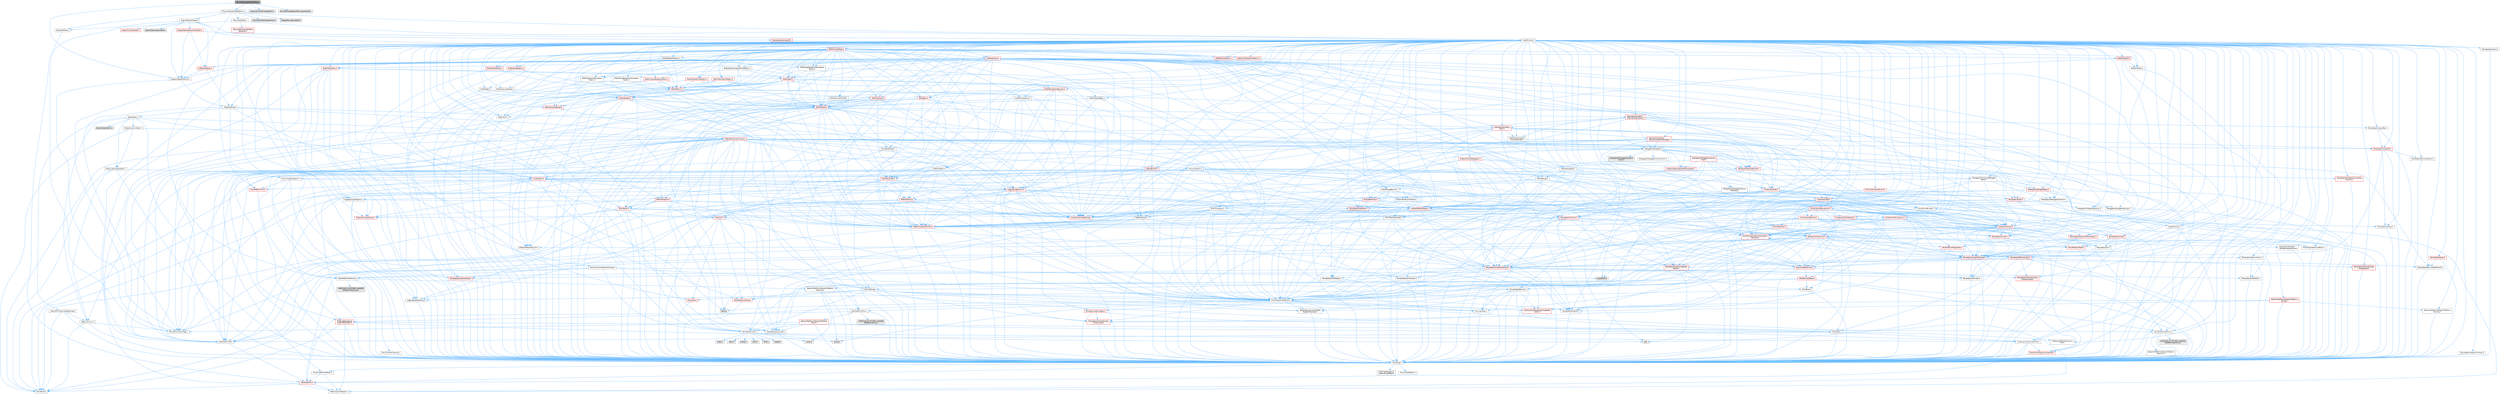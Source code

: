 digraph "SkinnedTriangleMeshElem.h"
{
 // INTERACTIVE_SVG=YES
 // LATEX_PDF_SIZE
  bgcolor="transparent";
  edge [fontname=Helvetica,fontsize=10,labelfontname=Helvetica,labelfontsize=10];
  node [fontname=Helvetica,fontsize=10,shape=box,height=0.2,width=0.4];
  Node1 [id="Node000001",label="SkinnedTriangleMeshElem.h",height=0.2,width=0.4,color="gray40", fillcolor="grey60", style="filled", fontcolor="black",tooltip=" "];
  Node1 -> Node2 [id="edge1_Node000001_Node000002",color="steelblue1",style="solid",tooltip=" "];
  Node2 [id="Node000002",label="UObject/ObjectMacros.h",height=0.2,width=0.4,color="grey40", fillcolor="white", style="filled",URL="$d8/d8d/ObjectMacros_8h.html",tooltip=" "];
  Node2 -> Node3 [id="edge2_Node000002_Node000003",color="steelblue1",style="solid",tooltip=" "];
  Node3 [id="Node000003",label="Misc/EnumClassFlags.h",height=0.2,width=0.4,color="grey40", fillcolor="white", style="filled",URL="$d8/de7/EnumClassFlags_8h.html",tooltip=" "];
  Node2 -> Node4 [id="edge3_Node000002_Node000004",color="steelblue1",style="solid",tooltip=" "];
  Node4 [id="Node000004",label="UObject/Script.h",height=0.2,width=0.4,color="grey40", fillcolor="white", style="filled",URL="$de/dc6/Script_8h.html",tooltip=" "];
  Node4 -> Node5 [id="edge4_Node000004_Node000005",color="steelblue1",style="solid",tooltip=" "];
  Node5 [id="Node000005",label="Delegates/Delegate.h",height=0.2,width=0.4,color="grey40", fillcolor="white", style="filled",URL="$d4/d80/Delegate_8h.html",tooltip=" "];
  Node5 -> Node6 [id="edge5_Node000005_Node000006",color="steelblue1",style="solid",tooltip=" "];
  Node6 [id="Node000006",label="CoreTypes.h",height=0.2,width=0.4,color="grey40", fillcolor="white", style="filled",URL="$dc/dec/CoreTypes_8h.html",tooltip=" "];
  Node6 -> Node7 [id="edge6_Node000006_Node000007",color="steelblue1",style="solid",tooltip=" "];
  Node7 [id="Node000007",label="HAL/Platform.h",height=0.2,width=0.4,color="red", fillcolor="#FFF0F0", style="filled",URL="$d9/dd0/Platform_8h.html",tooltip=" "];
  Node7 -> Node8 [id="edge7_Node000007_Node000008",color="steelblue1",style="solid",tooltip=" "];
  Node8 [id="Node000008",label="Misc/Build.h",height=0.2,width=0.4,color="grey40", fillcolor="white", style="filled",URL="$d3/dbb/Build_8h.html",tooltip=" "];
  Node7 -> Node11 [id="edge8_Node000007_Node000011",color="steelblue1",style="solid",tooltip=" "];
  Node11 [id="Node000011",label="PreprocessorHelpers.h",height=0.2,width=0.4,color="grey40", fillcolor="white", style="filled",URL="$db/ddb/PreprocessorHelpers_8h.html",tooltip=" "];
  Node6 -> Node17 [id="edge9_Node000006_Node000017",color="steelblue1",style="solid",tooltip=" "];
  Node17 [id="Node000017",label="ProfilingDebugging\l/UMemoryDefines.h",height=0.2,width=0.4,color="grey40", fillcolor="white", style="filled",URL="$d2/da2/UMemoryDefines_8h.html",tooltip=" "];
  Node6 -> Node18 [id="edge10_Node000006_Node000018",color="steelblue1",style="solid",tooltip=" "];
  Node18 [id="Node000018",label="Misc/CoreMiscDefines.h",height=0.2,width=0.4,color="grey40", fillcolor="white", style="filled",URL="$da/d38/CoreMiscDefines_8h.html",tooltip=" "];
  Node18 -> Node7 [id="edge11_Node000018_Node000007",color="steelblue1",style="solid",tooltip=" "];
  Node18 -> Node11 [id="edge12_Node000018_Node000011",color="steelblue1",style="solid",tooltip=" "];
  Node6 -> Node19 [id="edge13_Node000006_Node000019",color="steelblue1",style="solid",tooltip=" "];
  Node19 [id="Node000019",label="Misc/CoreDefines.h",height=0.2,width=0.4,color="grey40", fillcolor="white", style="filled",URL="$d3/dd2/CoreDefines_8h.html",tooltip=" "];
  Node5 -> Node20 [id="edge14_Node000005_Node000020",color="steelblue1",style="solid",tooltip=" "];
  Node20 [id="Node000020",label="Misc/AssertionMacros.h",height=0.2,width=0.4,color="grey40", fillcolor="white", style="filled",URL="$d0/dfa/AssertionMacros_8h.html",tooltip=" "];
  Node20 -> Node6 [id="edge15_Node000020_Node000006",color="steelblue1",style="solid",tooltip=" "];
  Node20 -> Node7 [id="edge16_Node000020_Node000007",color="steelblue1",style="solid",tooltip=" "];
  Node20 -> Node21 [id="edge17_Node000020_Node000021",color="steelblue1",style="solid",tooltip=" "];
  Node21 [id="Node000021",label="HAL/PlatformMisc.h",height=0.2,width=0.4,color="grey40", fillcolor="white", style="filled",URL="$d0/df5/PlatformMisc_8h.html",tooltip=" "];
  Node21 -> Node6 [id="edge18_Node000021_Node000006",color="steelblue1",style="solid",tooltip=" "];
  Node21 -> Node22 [id="edge19_Node000021_Node000022",color="steelblue1",style="solid",tooltip=" "];
  Node22 [id="Node000022",label="GenericPlatform/GenericPlatform\lMisc.h",height=0.2,width=0.4,color="red", fillcolor="#FFF0F0", style="filled",URL="$db/d9a/GenericPlatformMisc_8h.html",tooltip=" "];
  Node22 -> Node28 [id="edge20_Node000022_Node000028",color="steelblue1",style="solid",tooltip=" "];
  Node28 [id="Node000028",label="CoreFwd.h",height=0.2,width=0.4,color="grey40", fillcolor="white", style="filled",URL="$d1/d1e/CoreFwd_8h.html",tooltip=" "];
  Node28 -> Node6 [id="edge21_Node000028_Node000006",color="steelblue1",style="solid",tooltip=" "];
  Node28 -> Node29 [id="edge22_Node000028_Node000029",color="steelblue1",style="solid",tooltip=" "];
  Node29 [id="Node000029",label="Containers/ContainersFwd.h",height=0.2,width=0.4,color="grey40", fillcolor="white", style="filled",URL="$d4/d0a/ContainersFwd_8h.html",tooltip=" "];
  Node29 -> Node7 [id="edge23_Node000029_Node000007",color="steelblue1",style="solid",tooltip=" "];
  Node29 -> Node6 [id="edge24_Node000029_Node000006",color="steelblue1",style="solid",tooltip=" "];
  Node29 -> Node26 [id="edge25_Node000029_Node000026",color="steelblue1",style="solid",tooltip=" "];
  Node26 [id="Node000026",label="Traits/IsContiguousContainer.h",height=0.2,width=0.4,color="red", fillcolor="#FFF0F0", style="filled",URL="$d5/d3c/IsContiguousContainer_8h.html",tooltip=" "];
  Node26 -> Node6 [id="edge26_Node000026_Node000006",color="steelblue1",style="solid",tooltip=" "];
  Node28 -> Node30 [id="edge27_Node000028_Node000030",color="steelblue1",style="solid",tooltip=" "];
  Node30 [id="Node000030",label="Math/MathFwd.h",height=0.2,width=0.4,color="grey40", fillcolor="white", style="filled",URL="$d2/d10/MathFwd_8h.html",tooltip=" "];
  Node30 -> Node7 [id="edge28_Node000030_Node000007",color="steelblue1",style="solid",tooltip=" "];
  Node28 -> Node31 [id="edge29_Node000028_Node000031",color="steelblue1",style="solid",tooltip=" "];
  Node31 [id="Node000031",label="UObject/UObjectHierarchy\lFwd.h",height=0.2,width=0.4,color="grey40", fillcolor="white", style="filled",URL="$d3/d13/UObjectHierarchyFwd_8h.html",tooltip=" "];
  Node22 -> Node6 [id="edge30_Node000022_Node000006",color="steelblue1",style="solid",tooltip=" "];
  Node22 -> Node33 [id="edge31_Node000022_Node000033",color="steelblue1",style="solid",tooltip=" "];
  Node33 [id="Node000033",label="HAL/PlatformCrt.h",height=0.2,width=0.4,color="grey40", fillcolor="white", style="filled",URL="$d8/d75/PlatformCrt_8h.html",tooltip=" "];
  Node33 -> Node34 [id="edge32_Node000033_Node000034",color="steelblue1",style="solid",tooltip=" "];
  Node34 [id="Node000034",label="new",height=0.2,width=0.4,color="grey60", fillcolor="#E0E0E0", style="filled",tooltip=" "];
  Node33 -> Node35 [id="edge33_Node000033_Node000035",color="steelblue1",style="solid",tooltip=" "];
  Node35 [id="Node000035",label="wchar.h",height=0.2,width=0.4,color="grey60", fillcolor="#E0E0E0", style="filled",tooltip=" "];
  Node33 -> Node36 [id="edge34_Node000033_Node000036",color="steelblue1",style="solid",tooltip=" "];
  Node36 [id="Node000036",label="stddef.h",height=0.2,width=0.4,color="grey60", fillcolor="#E0E0E0", style="filled",tooltip=" "];
  Node33 -> Node37 [id="edge35_Node000033_Node000037",color="steelblue1",style="solid",tooltip=" "];
  Node37 [id="Node000037",label="stdlib.h",height=0.2,width=0.4,color="grey60", fillcolor="#E0E0E0", style="filled",tooltip=" "];
  Node33 -> Node38 [id="edge36_Node000033_Node000038",color="steelblue1",style="solid",tooltip=" "];
  Node38 [id="Node000038",label="stdio.h",height=0.2,width=0.4,color="grey60", fillcolor="#E0E0E0", style="filled",tooltip=" "];
  Node33 -> Node39 [id="edge37_Node000033_Node000039",color="steelblue1",style="solid",tooltip=" "];
  Node39 [id="Node000039",label="stdarg.h",height=0.2,width=0.4,color="grey60", fillcolor="#E0E0E0", style="filled",tooltip=" "];
  Node33 -> Node40 [id="edge38_Node000033_Node000040",color="steelblue1",style="solid",tooltip=" "];
  Node40 [id="Node000040",label="math.h",height=0.2,width=0.4,color="grey60", fillcolor="#E0E0E0", style="filled",tooltip=" "];
  Node33 -> Node41 [id="edge39_Node000033_Node000041",color="steelblue1",style="solid",tooltip=" "];
  Node41 [id="Node000041",label="float.h",height=0.2,width=0.4,color="grey60", fillcolor="#E0E0E0", style="filled",tooltip=" "];
  Node33 -> Node42 [id="edge40_Node000033_Node000042",color="steelblue1",style="solid",tooltip=" "];
  Node42 [id="Node000042",label="string.h",height=0.2,width=0.4,color="grey60", fillcolor="#E0E0E0", style="filled",tooltip=" "];
  Node22 -> Node43 [id="edge41_Node000022_Node000043",color="steelblue1",style="solid",tooltip=" "];
  Node43 [id="Node000043",label="Math/NumericLimits.h",height=0.2,width=0.4,color="grey40", fillcolor="white", style="filled",URL="$df/d1b/NumericLimits_8h.html",tooltip=" "];
  Node43 -> Node6 [id="edge42_Node000043_Node000006",color="steelblue1",style="solid",tooltip=" "];
  Node22 -> Node3 [id="edge43_Node000022_Node000003",color="steelblue1",style="solid",tooltip=" "];
  Node21 -> Node47 [id="edge44_Node000021_Node000047",color="steelblue1",style="solid",tooltip=" "];
  Node47 [id="Node000047",label="COMPILED_PLATFORM_HEADER\l(PlatformMisc.h)",height=0.2,width=0.4,color="grey60", fillcolor="#E0E0E0", style="filled",tooltip=" "];
  Node21 -> Node48 [id="edge45_Node000021_Node000048",color="steelblue1",style="solid",tooltip=" "];
  Node48 [id="Node000048",label="ProfilingDebugging\l/CpuProfilerTrace.h",height=0.2,width=0.4,color="red", fillcolor="#FFF0F0", style="filled",URL="$da/dcb/CpuProfilerTrace_8h.html",tooltip=" "];
  Node48 -> Node6 [id="edge46_Node000048_Node000006",color="steelblue1",style="solid",tooltip=" "];
  Node48 -> Node29 [id="edge47_Node000048_Node000029",color="steelblue1",style="solid",tooltip=" "];
  Node48 -> Node49 [id="edge48_Node000048_Node000049",color="steelblue1",style="solid",tooltip=" "];
  Node49 [id="Node000049",label="HAL/PlatformAtomics.h",height=0.2,width=0.4,color="grey40", fillcolor="white", style="filled",URL="$d3/d36/PlatformAtomics_8h.html",tooltip=" "];
  Node49 -> Node6 [id="edge49_Node000049_Node000006",color="steelblue1",style="solid",tooltip=" "];
  Node49 -> Node50 [id="edge50_Node000049_Node000050",color="steelblue1",style="solid",tooltip=" "];
  Node50 [id="Node000050",label="GenericPlatform/GenericPlatform\lAtomics.h",height=0.2,width=0.4,color="grey40", fillcolor="white", style="filled",URL="$da/d72/GenericPlatformAtomics_8h.html",tooltip=" "];
  Node50 -> Node6 [id="edge51_Node000050_Node000006",color="steelblue1",style="solid",tooltip=" "];
  Node49 -> Node51 [id="edge52_Node000049_Node000051",color="steelblue1",style="solid",tooltip=" "];
  Node51 [id="Node000051",label="COMPILED_PLATFORM_HEADER\l(PlatformAtomics.h)",height=0.2,width=0.4,color="grey60", fillcolor="#E0E0E0", style="filled",tooltip=" "];
  Node48 -> Node11 [id="edge53_Node000048_Node000011",color="steelblue1",style="solid",tooltip=" "];
  Node48 -> Node8 [id="edge54_Node000048_Node000008",color="steelblue1",style="solid",tooltip=" "];
  Node20 -> Node11 [id="edge55_Node000020_Node000011",color="steelblue1",style="solid",tooltip=" "];
  Node20 -> Node56 [id="edge56_Node000020_Node000056",color="steelblue1",style="solid",tooltip=" "];
  Node56 [id="Node000056",label="Templates/EnableIf.h",height=0.2,width=0.4,color="grey40", fillcolor="white", style="filled",URL="$d7/d60/EnableIf_8h.html",tooltip=" "];
  Node56 -> Node6 [id="edge57_Node000056_Node000006",color="steelblue1",style="solid",tooltip=" "];
  Node20 -> Node57 [id="edge58_Node000020_Node000057",color="steelblue1",style="solid",tooltip=" "];
  Node57 [id="Node000057",label="Templates/IsArrayOrRefOf\lTypeByPredicate.h",height=0.2,width=0.4,color="grey40", fillcolor="white", style="filled",URL="$d6/da1/IsArrayOrRefOfTypeByPredicate_8h.html",tooltip=" "];
  Node57 -> Node6 [id="edge59_Node000057_Node000006",color="steelblue1",style="solid",tooltip=" "];
  Node20 -> Node58 [id="edge60_Node000020_Node000058",color="steelblue1",style="solid",tooltip=" "];
  Node58 [id="Node000058",label="Templates/IsValidVariadic\lFunctionArg.h",height=0.2,width=0.4,color="red", fillcolor="#FFF0F0", style="filled",URL="$d0/dc8/IsValidVariadicFunctionArg_8h.html",tooltip=" "];
  Node58 -> Node6 [id="edge61_Node000058_Node000006",color="steelblue1",style="solid",tooltip=" "];
  Node20 -> Node60 [id="edge62_Node000020_Node000060",color="steelblue1",style="solid",tooltip=" "];
  Node60 [id="Node000060",label="Traits/IsCharEncodingCompatible\lWith.h",height=0.2,width=0.4,color="red", fillcolor="#FFF0F0", style="filled",URL="$df/dd1/IsCharEncodingCompatibleWith_8h.html",tooltip=" "];
  Node20 -> Node62 [id="edge63_Node000020_Node000062",color="steelblue1",style="solid",tooltip=" "];
  Node62 [id="Node000062",label="Misc/VarArgs.h",height=0.2,width=0.4,color="grey40", fillcolor="white", style="filled",URL="$d5/d6f/VarArgs_8h.html",tooltip=" "];
  Node62 -> Node6 [id="edge64_Node000062_Node000006",color="steelblue1",style="solid",tooltip=" "];
  Node20 -> Node63 [id="edge65_Node000020_Node000063",color="steelblue1",style="solid",tooltip=" "];
  Node63 [id="Node000063",label="String/FormatStringSan.h",height=0.2,width=0.4,color="red", fillcolor="#FFF0F0", style="filled",URL="$d3/d8b/FormatStringSan_8h.html",tooltip=" "];
  Node63 -> Node6 [id="edge66_Node000063_Node000006",color="steelblue1",style="solid",tooltip=" "];
  Node63 -> Node58 [id="edge67_Node000063_Node000058",color="steelblue1",style="solid",tooltip=" "];
  Node63 -> Node29 [id="edge68_Node000063_Node000029",color="steelblue1",style="solid",tooltip=" "];
  Node20 -> Node69 [id="edge69_Node000020_Node000069",color="steelblue1",style="solid",tooltip=" "];
  Node69 [id="Node000069",label="atomic",height=0.2,width=0.4,color="grey60", fillcolor="#E0E0E0", style="filled",tooltip=" "];
  Node5 -> Node70 [id="edge70_Node000005_Node000070",color="steelblue1",style="solid",tooltip=" "];
  Node70 [id="Node000070",label="UObject/NameTypes.h",height=0.2,width=0.4,color="red", fillcolor="#FFF0F0", style="filled",URL="$d6/d35/NameTypes_8h.html",tooltip=" "];
  Node70 -> Node6 [id="edge71_Node000070_Node000006",color="steelblue1",style="solid",tooltip=" "];
  Node70 -> Node20 [id="edge72_Node000070_Node000020",color="steelblue1",style="solid",tooltip=" "];
  Node70 -> Node71 [id="edge73_Node000070_Node000071",color="steelblue1",style="solid",tooltip=" "];
  Node71 [id="Node000071",label="HAL/UnrealMemory.h",height=0.2,width=0.4,color="red", fillcolor="#FFF0F0", style="filled",URL="$d9/d96/UnrealMemory_8h.html",tooltip=" "];
  Node71 -> Node6 [id="edge74_Node000071_Node000006",color="steelblue1",style="solid",tooltip=" "];
  Node71 -> Node72 [id="edge75_Node000071_Node000072",color="steelblue1",style="solid",tooltip=" "];
  Node72 [id="Node000072",label="GenericPlatform/GenericPlatform\lMemory.h",height=0.2,width=0.4,color="grey40", fillcolor="white", style="filled",URL="$dd/d22/GenericPlatformMemory_8h.html",tooltip=" "];
  Node72 -> Node28 [id="edge76_Node000072_Node000028",color="steelblue1",style="solid",tooltip=" "];
  Node72 -> Node6 [id="edge77_Node000072_Node000006",color="steelblue1",style="solid",tooltip=" "];
  Node72 -> Node73 [id="edge78_Node000072_Node000073",color="steelblue1",style="solid",tooltip=" "];
  Node73 [id="Node000073",label="HAL/PlatformString.h",height=0.2,width=0.4,color="red", fillcolor="#FFF0F0", style="filled",URL="$db/db5/PlatformString_8h.html",tooltip=" "];
  Node73 -> Node6 [id="edge79_Node000073_Node000006",color="steelblue1",style="solid",tooltip=" "];
  Node72 -> Node42 [id="edge80_Node000072_Node000042",color="steelblue1",style="solid",tooltip=" "];
  Node72 -> Node35 [id="edge81_Node000072_Node000035",color="steelblue1",style="solid",tooltip=" "];
  Node71 -> Node75 [id="edge82_Node000071_Node000075",color="steelblue1",style="solid",tooltip=" "];
  Node75 [id="Node000075",label="HAL/MemoryBase.h",height=0.2,width=0.4,color="red", fillcolor="#FFF0F0", style="filled",URL="$d6/d9f/MemoryBase_8h.html",tooltip=" "];
  Node75 -> Node6 [id="edge83_Node000075_Node000006",color="steelblue1",style="solid",tooltip=" "];
  Node75 -> Node49 [id="edge84_Node000075_Node000049",color="steelblue1",style="solid",tooltip=" "];
  Node75 -> Node33 [id="edge85_Node000075_Node000033",color="steelblue1",style="solid",tooltip=" "];
  Node75 -> Node76 [id="edge86_Node000075_Node000076",color="steelblue1",style="solid",tooltip=" "];
  Node76 [id="Node000076",label="Misc/Exec.h",height=0.2,width=0.4,color="grey40", fillcolor="white", style="filled",URL="$de/ddb/Exec_8h.html",tooltip=" "];
  Node76 -> Node6 [id="edge87_Node000076_Node000006",color="steelblue1",style="solid",tooltip=" "];
  Node76 -> Node20 [id="edge88_Node000076_Node000020",color="steelblue1",style="solid",tooltip=" "];
  Node75 -> Node77 [id="edge89_Node000075_Node000077",color="steelblue1",style="solid",tooltip=" "];
  Node77 [id="Node000077",label="Misc/OutputDevice.h",height=0.2,width=0.4,color="grey40", fillcolor="white", style="filled",URL="$d7/d32/OutputDevice_8h.html",tooltip=" "];
  Node77 -> Node28 [id="edge90_Node000077_Node000028",color="steelblue1",style="solid",tooltip=" "];
  Node77 -> Node6 [id="edge91_Node000077_Node000006",color="steelblue1",style="solid",tooltip=" "];
  Node77 -> Node78 [id="edge92_Node000077_Node000078",color="steelblue1",style="solid",tooltip=" "];
  Node78 [id="Node000078",label="Logging/LogVerbosity.h",height=0.2,width=0.4,color="grey40", fillcolor="white", style="filled",URL="$d2/d8f/LogVerbosity_8h.html",tooltip=" "];
  Node78 -> Node6 [id="edge93_Node000078_Node000006",color="steelblue1",style="solid",tooltip=" "];
  Node77 -> Node62 [id="edge94_Node000077_Node000062",color="steelblue1",style="solid",tooltip=" "];
  Node77 -> Node57 [id="edge95_Node000077_Node000057",color="steelblue1",style="solid",tooltip=" "];
  Node77 -> Node58 [id="edge96_Node000077_Node000058",color="steelblue1",style="solid",tooltip=" "];
  Node77 -> Node60 [id="edge97_Node000077_Node000060",color="steelblue1",style="solid",tooltip=" "];
  Node71 -> Node88 [id="edge98_Node000071_Node000088",color="steelblue1",style="solid",tooltip=" "];
  Node88 [id="Node000088",label="HAL/PlatformMemory.h",height=0.2,width=0.4,color="grey40", fillcolor="white", style="filled",URL="$de/d68/PlatformMemory_8h.html",tooltip=" "];
  Node88 -> Node6 [id="edge99_Node000088_Node000006",color="steelblue1",style="solid",tooltip=" "];
  Node88 -> Node72 [id="edge100_Node000088_Node000072",color="steelblue1",style="solid",tooltip=" "];
  Node88 -> Node89 [id="edge101_Node000088_Node000089",color="steelblue1",style="solid",tooltip=" "];
  Node89 [id="Node000089",label="COMPILED_PLATFORM_HEADER\l(PlatformMemory.h)",height=0.2,width=0.4,color="grey60", fillcolor="#E0E0E0", style="filled",tooltip=" "];
  Node71 -> Node91 [id="edge102_Node000071_Node000091",color="steelblue1",style="solid",tooltip=" "];
  Node91 [id="Node000091",label="Templates/IsPointer.h",height=0.2,width=0.4,color="grey40", fillcolor="white", style="filled",URL="$d7/d05/IsPointer_8h.html",tooltip=" "];
  Node91 -> Node6 [id="edge103_Node000091_Node000006",color="steelblue1",style="solid",tooltip=" "];
  Node70 -> Node92 [id="edge104_Node000070_Node000092",color="steelblue1",style="solid",tooltip=" "];
  Node92 [id="Node000092",label="Templates/UnrealTypeTraits.h",height=0.2,width=0.4,color="red", fillcolor="#FFF0F0", style="filled",URL="$d2/d2d/UnrealTypeTraits_8h.html",tooltip=" "];
  Node92 -> Node6 [id="edge105_Node000092_Node000006",color="steelblue1",style="solid",tooltip=" "];
  Node92 -> Node91 [id="edge106_Node000092_Node000091",color="steelblue1",style="solid",tooltip=" "];
  Node92 -> Node20 [id="edge107_Node000092_Node000020",color="steelblue1",style="solid",tooltip=" "];
  Node92 -> Node84 [id="edge108_Node000092_Node000084",color="steelblue1",style="solid",tooltip=" "];
  Node84 [id="Node000084",label="Templates/AndOrNot.h",height=0.2,width=0.4,color="grey40", fillcolor="white", style="filled",URL="$db/d0a/AndOrNot_8h.html",tooltip=" "];
  Node84 -> Node6 [id="edge109_Node000084_Node000006",color="steelblue1",style="solid",tooltip=" "];
  Node92 -> Node56 [id="edge110_Node000092_Node000056",color="steelblue1",style="solid",tooltip=" "];
  Node92 -> Node93 [id="edge111_Node000092_Node000093",color="steelblue1",style="solid",tooltip=" "];
  Node93 [id="Node000093",label="Templates/IsArithmetic.h",height=0.2,width=0.4,color="grey40", fillcolor="white", style="filled",URL="$d2/d5d/IsArithmetic_8h.html",tooltip=" "];
  Node93 -> Node6 [id="edge112_Node000093_Node000006",color="steelblue1",style="solid",tooltip=" "];
  Node92 -> Node95 [id="edge113_Node000092_Node000095",color="steelblue1",style="solid",tooltip=" "];
  Node95 [id="Node000095",label="Templates/IsPODType.h",height=0.2,width=0.4,color="grey40", fillcolor="white", style="filled",URL="$d7/db1/IsPODType_8h.html",tooltip=" "];
  Node95 -> Node6 [id="edge114_Node000095_Node000006",color="steelblue1",style="solid",tooltip=" "];
  Node92 -> Node96 [id="edge115_Node000092_Node000096",color="steelblue1",style="solid",tooltip=" "];
  Node96 [id="Node000096",label="Templates/IsUECoreType.h",height=0.2,width=0.4,color="red", fillcolor="#FFF0F0", style="filled",URL="$d1/db8/IsUECoreType_8h.html",tooltip=" "];
  Node96 -> Node6 [id="edge116_Node000096_Node000006",color="steelblue1",style="solid",tooltip=" "];
  Node92 -> Node85 [id="edge117_Node000092_Node000085",color="steelblue1",style="solid",tooltip=" "];
  Node85 [id="Node000085",label="Templates/IsTriviallyCopy\lConstructible.h",height=0.2,width=0.4,color="red", fillcolor="#FFF0F0", style="filled",URL="$d3/d78/IsTriviallyCopyConstructible_8h.html",tooltip=" "];
  Node85 -> Node6 [id="edge118_Node000085_Node000006",color="steelblue1",style="solid",tooltip=" "];
  Node70 -> Node97 [id="edge119_Node000070_Node000097",color="steelblue1",style="solid",tooltip=" "];
  Node97 [id="Node000097",label="Templates/UnrealTemplate.h",height=0.2,width=0.4,color="red", fillcolor="#FFF0F0", style="filled",URL="$d4/d24/UnrealTemplate_8h.html",tooltip=" "];
  Node97 -> Node6 [id="edge120_Node000097_Node000006",color="steelblue1",style="solid",tooltip=" "];
  Node97 -> Node91 [id="edge121_Node000097_Node000091",color="steelblue1",style="solid",tooltip=" "];
  Node97 -> Node71 [id="edge122_Node000097_Node000071",color="steelblue1",style="solid",tooltip=" "];
  Node97 -> Node92 [id="edge123_Node000097_Node000092",color="steelblue1",style="solid",tooltip=" "];
  Node97 -> Node100 [id="edge124_Node000097_Node000100",color="steelblue1",style="solid",tooltip=" "];
  Node100 [id="Node000100",label="Templates/RemoveReference.h",height=0.2,width=0.4,color="grey40", fillcolor="white", style="filled",URL="$da/dbe/RemoveReference_8h.html",tooltip=" "];
  Node100 -> Node6 [id="edge125_Node000100_Node000006",color="steelblue1",style="solid",tooltip=" "];
  Node97 -> Node101 [id="edge126_Node000097_Node000101",color="steelblue1",style="solid",tooltip=" "];
  Node101 [id="Node000101",label="Templates/TypeCompatible\lBytes.h",height=0.2,width=0.4,color="red", fillcolor="#FFF0F0", style="filled",URL="$df/d0a/TypeCompatibleBytes_8h.html",tooltip=" "];
  Node101 -> Node6 [id="edge127_Node000101_Node000006",color="steelblue1",style="solid",tooltip=" "];
  Node101 -> Node42 [id="edge128_Node000101_Node000042",color="steelblue1",style="solid",tooltip=" "];
  Node101 -> Node34 [id="edge129_Node000101_Node000034",color="steelblue1",style="solid",tooltip=" "];
  Node97 -> Node26 [id="edge130_Node000097_Node000026",color="steelblue1",style="solid",tooltip=" "];
  Node70 -> Node103 [id="edge131_Node000070_Node000103",color="steelblue1",style="solid",tooltip=" "];
  Node103 [id="Node000103",label="Containers/UnrealString.h",height=0.2,width=0.4,color="red", fillcolor="#FFF0F0", style="filled",URL="$d5/dba/UnrealString_8h.html",tooltip=" "];
  Node70 -> Node110 [id="edge132_Node000070_Node000110",color="steelblue1",style="solid",tooltip=" "];
  Node110 [id="Node000110",label="Containers/StringConv.h",height=0.2,width=0.4,color="red", fillcolor="#FFF0F0", style="filled",URL="$d3/ddf/StringConv_8h.html",tooltip=" "];
  Node110 -> Node6 [id="edge133_Node000110_Node000006",color="steelblue1",style="solid",tooltip=" "];
  Node110 -> Node20 [id="edge134_Node000110_Node000020",color="steelblue1",style="solid",tooltip=" "];
  Node110 -> Node111 [id="edge135_Node000110_Node000111",color="steelblue1",style="solid",tooltip=" "];
  Node111 [id="Node000111",label="Containers/ContainerAllocation\lPolicies.h",height=0.2,width=0.4,color="red", fillcolor="#FFF0F0", style="filled",URL="$d7/dff/ContainerAllocationPolicies_8h.html",tooltip=" "];
  Node111 -> Node6 [id="edge136_Node000111_Node000006",color="steelblue1",style="solid",tooltip=" "];
  Node111 -> Node111 [id="edge137_Node000111_Node000111",color="steelblue1",style="solid",tooltip=" "];
  Node111 -> Node113 [id="edge138_Node000111_Node000113",color="steelblue1",style="solid",tooltip=" "];
  Node113 [id="Node000113",label="HAL/PlatformMath.h",height=0.2,width=0.4,color="red", fillcolor="#FFF0F0", style="filled",URL="$dc/d53/PlatformMath_8h.html",tooltip=" "];
  Node113 -> Node6 [id="edge139_Node000113_Node000006",color="steelblue1",style="solid",tooltip=" "];
  Node111 -> Node71 [id="edge140_Node000111_Node000071",color="steelblue1",style="solid",tooltip=" "];
  Node111 -> Node43 [id="edge141_Node000111_Node000043",color="steelblue1",style="solid",tooltip=" "];
  Node111 -> Node20 [id="edge142_Node000111_Node000020",color="steelblue1",style="solid",tooltip=" "];
  Node111 -> Node122 [id="edge143_Node000111_Node000122",color="steelblue1",style="solid",tooltip=" "];
  Node122 [id="Node000122",label="Templates/MemoryOps.h",height=0.2,width=0.4,color="red", fillcolor="#FFF0F0", style="filled",URL="$db/dea/MemoryOps_8h.html",tooltip=" "];
  Node122 -> Node6 [id="edge144_Node000122_Node000006",color="steelblue1",style="solid",tooltip=" "];
  Node122 -> Node71 [id="edge145_Node000122_Node000071",color="steelblue1",style="solid",tooltip=" "];
  Node122 -> Node86 [id="edge146_Node000122_Node000086",color="steelblue1",style="solid",tooltip=" "];
  Node86 [id="Node000086",label="Templates/IsTriviallyCopy\lAssignable.h",height=0.2,width=0.4,color="red", fillcolor="#FFF0F0", style="filled",URL="$d2/df2/IsTriviallyCopyAssignable_8h.html",tooltip=" "];
  Node86 -> Node6 [id="edge147_Node000086_Node000006",color="steelblue1",style="solid",tooltip=" "];
  Node122 -> Node85 [id="edge148_Node000122_Node000085",color="steelblue1",style="solid",tooltip=" "];
  Node122 -> Node92 [id="edge149_Node000122_Node000092",color="steelblue1",style="solid",tooltip=" "];
  Node122 -> Node34 [id="edge150_Node000122_Node000034",color="steelblue1",style="solid",tooltip=" "];
  Node111 -> Node101 [id="edge151_Node000111_Node000101",color="steelblue1",style="solid",tooltip=" "];
  Node110 -> Node123 [id="edge152_Node000110_Node000123",color="steelblue1",style="solid",tooltip=" "];
  Node123 [id="Node000123",label="Containers/Array.h",height=0.2,width=0.4,color="red", fillcolor="#FFF0F0", style="filled",URL="$df/dd0/Array_8h.html",tooltip=" "];
  Node123 -> Node6 [id="edge153_Node000123_Node000006",color="steelblue1",style="solid",tooltip=" "];
  Node123 -> Node20 [id="edge154_Node000123_Node000020",color="steelblue1",style="solid",tooltip=" "];
  Node123 -> Node71 [id="edge155_Node000123_Node000071",color="steelblue1",style="solid",tooltip=" "];
  Node123 -> Node92 [id="edge156_Node000123_Node000092",color="steelblue1",style="solid",tooltip=" "];
  Node123 -> Node97 [id="edge157_Node000123_Node000097",color="steelblue1",style="solid",tooltip=" "];
  Node123 -> Node111 [id="edge158_Node000123_Node000111",color="steelblue1",style="solid",tooltip=" "];
  Node123 -> Node130 [id="edge159_Node000123_Node000130",color="steelblue1",style="solid",tooltip=" "];
  Node130 [id="Node000130",label="Serialization/Archive.h",height=0.2,width=0.4,color="red", fillcolor="#FFF0F0", style="filled",URL="$d7/d3b/Archive_8h.html",tooltip=" "];
  Node130 -> Node28 [id="edge160_Node000130_Node000028",color="steelblue1",style="solid",tooltip=" "];
  Node130 -> Node6 [id="edge161_Node000130_Node000006",color="steelblue1",style="solid",tooltip=" "];
  Node130 -> Node131 [id="edge162_Node000130_Node000131",color="steelblue1",style="solid",tooltip=" "];
  Node131 [id="Node000131",label="HAL/PlatformProperties.h",height=0.2,width=0.4,color="red", fillcolor="#FFF0F0", style="filled",URL="$d9/db0/PlatformProperties_8h.html",tooltip=" "];
  Node131 -> Node6 [id="edge163_Node000131_Node000006",color="steelblue1",style="solid",tooltip=" "];
  Node130 -> Node134 [id="edge164_Node000130_Node000134",color="steelblue1",style="solid",tooltip=" "];
  Node134 [id="Node000134",label="Internationalization\l/TextNamespaceFwd.h",height=0.2,width=0.4,color="grey40", fillcolor="white", style="filled",URL="$d8/d97/TextNamespaceFwd_8h.html",tooltip=" "];
  Node134 -> Node6 [id="edge165_Node000134_Node000006",color="steelblue1",style="solid",tooltip=" "];
  Node130 -> Node30 [id="edge166_Node000130_Node000030",color="steelblue1",style="solid",tooltip=" "];
  Node130 -> Node20 [id="edge167_Node000130_Node000020",color="steelblue1",style="solid",tooltip=" "];
  Node130 -> Node8 [id="edge168_Node000130_Node000008",color="steelblue1",style="solid",tooltip=" "];
  Node130 -> Node135 [id="edge169_Node000130_Node000135",color="steelblue1",style="solid",tooltip=" "];
  Node135 [id="Node000135",label="Misc/EngineVersionBase.h",height=0.2,width=0.4,color="grey40", fillcolor="white", style="filled",URL="$d5/d2b/EngineVersionBase_8h.html",tooltip=" "];
  Node135 -> Node6 [id="edge170_Node000135_Node000006",color="steelblue1",style="solid",tooltip=" "];
  Node130 -> Node62 [id="edge171_Node000130_Node000062",color="steelblue1",style="solid",tooltip=" "];
  Node130 -> Node56 [id="edge172_Node000130_Node000056",color="steelblue1",style="solid",tooltip=" "];
  Node130 -> Node57 [id="edge173_Node000130_Node000057",color="steelblue1",style="solid",tooltip=" "];
  Node130 -> Node138 [id="edge174_Node000130_Node000138",color="steelblue1",style="solid",tooltip=" "];
  Node138 [id="Node000138",label="Templates/IsEnumClass.h",height=0.2,width=0.4,color="grey40", fillcolor="white", style="filled",URL="$d7/d15/IsEnumClass_8h.html",tooltip=" "];
  Node138 -> Node6 [id="edge175_Node000138_Node000006",color="steelblue1",style="solid",tooltip=" "];
  Node138 -> Node84 [id="edge176_Node000138_Node000084",color="steelblue1",style="solid",tooltip=" "];
  Node130 -> Node58 [id="edge177_Node000130_Node000058",color="steelblue1",style="solid",tooltip=" "];
  Node130 -> Node97 [id="edge178_Node000130_Node000097",color="steelblue1",style="solid",tooltip=" "];
  Node130 -> Node60 [id="edge179_Node000130_Node000060",color="steelblue1",style="solid",tooltip=" "];
  Node130 -> Node139 [id="edge180_Node000130_Node000139",color="steelblue1",style="solid",tooltip=" "];
  Node139 [id="Node000139",label="UObject/ObjectVersion.h",height=0.2,width=0.4,color="grey40", fillcolor="white", style="filled",URL="$da/d63/ObjectVersion_8h.html",tooltip=" "];
  Node139 -> Node6 [id="edge181_Node000139_Node000006",color="steelblue1",style="solid",tooltip=" "];
  Node123 -> Node156 [id="edge182_Node000123_Node000156",color="steelblue1",style="solid",tooltip=" "];
  Node156 [id="Node000156",label="Templates/Invoke.h",height=0.2,width=0.4,color="red", fillcolor="#FFF0F0", style="filled",URL="$d7/deb/Invoke_8h.html",tooltip=" "];
  Node156 -> Node6 [id="edge183_Node000156_Node000006",color="steelblue1",style="solid",tooltip=" "];
  Node156 -> Node97 [id="edge184_Node000156_Node000097",color="steelblue1",style="solid",tooltip=" "];
  Node123 -> Node161 [id="edge185_Node000123_Node000161",color="steelblue1",style="solid",tooltip=" "];
  Node161 [id="Node000161",label="Templates/Less.h",height=0.2,width=0.4,color="grey40", fillcolor="white", style="filled",URL="$de/dc8/Less_8h.html",tooltip=" "];
  Node161 -> Node6 [id="edge186_Node000161_Node000006",color="steelblue1",style="solid",tooltip=" "];
  Node161 -> Node97 [id="edge187_Node000161_Node000097",color="steelblue1",style="solid",tooltip=" "];
  Node123 -> Node169 [id="edge188_Node000123_Node000169",color="steelblue1",style="solid",tooltip=" "];
  Node169 [id="Node000169",label="Templates/Sorting.h",height=0.2,width=0.4,color="red", fillcolor="#FFF0F0", style="filled",URL="$d3/d9e/Sorting_8h.html",tooltip=" "];
  Node169 -> Node6 [id="edge189_Node000169_Node000006",color="steelblue1",style="solid",tooltip=" "];
  Node169 -> Node113 [id="edge190_Node000169_Node000113",color="steelblue1",style="solid",tooltip=" "];
  Node169 -> Node161 [id="edge191_Node000169_Node000161",color="steelblue1",style="solid",tooltip=" "];
  Node123 -> Node173 [id="edge192_Node000123_Node000173",color="steelblue1",style="solid",tooltip=" "];
  Node173 [id="Node000173",label="Templates/AlignmentTemplates.h",height=0.2,width=0.4,color="red", fillcolor="#FFF0F0", style="filled",URL="$dd/d32/AlignmentTemplates_8h.html",tooltip=" "];
  Node173 -> Node6 [id="edge193_Node000173_Node000006",color="steelblue1",style="solid",tooltip=" "];
  Node173 -> Node91 [id="edge194_Node000173_Node000091",color="steelblue1",style="solid",tooltip=" "];
  Node110 -> Node147 [id="edge195_Node000110_Node000147",color="steelblue1",style="solid",tooltip=" "];
  Node147 [id="Node000147",label="Misc/CString.h",height=0.2,width=0.4,color="grey40", fillcolor="white", style="filled",URL="$d2/d49/CString_8h.html",tooltip=" "];
  Node147 -> Node6 [id="edge196_Node000147_Node000006",color="steelblue1",style="solid",tooltip=" "];
  Node147 -> Node33 [id="edge197_Node000147_Node000033",color="steelblue1",style="solid",tooltip=" "];
  Node147 -> Node73 [id="edge198_Node000147_Node000073",color="steelblue1",style="solid",tooltip=" "];
  Node147 -> Node20 [id="edge199_Node000147_Node000020",color="steelblue1",style="solid",tooltip=" "];
  Node147 -> Node148 [id="edge200_Node000147_Node000148",color="steelblue1",style="solid",tooltip=" "];
  Node148 [id="Node000148",label="Misc/Char.h",height=0.2,width=0.4,color="red", fillcolor="#FFF0F0", style="filled",URL="$d0/d58/Char_8h.html",tooltip=" "];
  Node148 -> Node6 [id="edge201_Node000148_Node000006",color="steelblue1",style="solid",tooltip=" "];
  Node147 -> Node62 [id="edge202_Node000147_Node000062",color="steelblue1",style="solid",tooltip=" "];
  Node147 -> Node57 [id="edge203_Node000147_Node000057",color="steelblue1",style="solid",tooltip=" "];
  Node147 -> Node58 [id="edge204_Node000147_Node000058",color="steelblue1",style="solid",tooltip=" "];
  Node147 -> Node60 [id="edge205_Node000147_Node000060",color="steelblue1",style="solid",tooltip=" "];
  Node110 -> Node174 [id="edge206_Node000110_Node000174",color="steelblue1",style="solid",tooltip=" "];
  Node174 [id="Node000174",label="Templates/IsArray.h",height=0.2,width=0.4,color="grey40", fillcolor="white", style="filled",URL="$d8/d8d/IsArray_8h.html",tooltip=" "];
  Node174 -> Node6 [id="edge207_Node000174_Node000006",color="steelblue1",style="solid",tooltip=" "];
  Node110 -> Node97 [id="edge208_Node000110_Node000097",color="steelblue1",style="solid",tooltip=" "];
  Node110 -> Node92 [id="edge209_Node000110_Node000092",color="steelblue1",style="solid",tooltip=" "];
  Node110 -> Node60 [id="edge210_Node000110_Node000060",color="steelblue1",style="solid",tooltip=" "];
  Node110 -> Node26 [id="edge211_Node000110_Node000026",color="steelblue1",style="solid",tooltip=" "];
  Node70 -> Node175 [id="edge212_Node000070_Node000175",color="steelblue1",style="solid",tooltip=" "];
  Node175 [id="Node000175",label="UObject/UnrealNames.h",height=0.2,width=0.4,color="red", fillcolor="#FFF0F0", style="filled",URL="$d8/db1/UnrealNames_8h.html",tooltip=" "];
  Node175 -> Node6 [id="edge213_Node000175_Node000006",color="steelblue1",style="solid",tooltip=" "];
  Node5 -> Node183 [id="edge214_Node000005_Node000183",color="steelblue1",style="solid",tooltip=" "];
  Node183 [id="Node000183",label="Templates/SharedPointer.h",height=0.2,width=0.4,color="red", fillcolor="#FFF0F0", style="filled",URL="$d2/d17/SharedPointer_8h.html",tooltip=" "];
  Node183 -> Node6 [id="edge215_Node000183_Node000006",color="steelblue1",style="solid",tooltip=" "];
  Node183 -> Node184 [id="edge216_Node000183_Node000184",color="steelblue1",style="solid",tooltip=" "];
  Node184 [id="Node000184",label="Templates/PointerIsConvertible\lFromTo.h",height=0.2,width=0.4,color="red", fillcolor="#FFF0F0", style="filled",URL="$d6/d65/PointerIsConvertibleFromTo_8h.html",tooltip=" "];
  Node184 -> Node6 [id="edge217_Node000184_Node000006",color="steelblue1",style="solid",tooltip=" "];
  Node183 -> Node20 [id="edge218_Node000183_Node000020",color="steelblue1",style="solid",tooltip=" "];
  Node183 -> Node71 [id="edge219_Node000183_Node000071",color="steelblue1",style="solid",tooltip=" "];
  Node183 -> Node123 [id="edge220_Node000183_Node000123",color="steelblue1",style="solid",tooltip=" "];
  Node183 -> Node185 [id="edge221_Node000183_Node000185",color="steelblue1",style="solid",tooltip=" "];
  Node185 [id="Node000185",label="Containers/Map.h",height=0.2,width=0.4,color="red", fillcolor="#FFF0F0", style="filled",URL="$df/d79/Map_8h.html",tooltip=" "];
  Node185 -> Node6 [id="edge222_Node000185_Node000006",color="steelblue1",style="solid",tooltip=" "];
  Node185 -> Node186 [id="edge223_Node000185_Node000186",color="steelblue1",style="solid",tooltip=" "];
  Node186 [id="Node000186",label="Algo/Reverse.h",height=0.2,width=0.4,color="grey40", fillcolor="white", style="filled",URL="$d5/d93/Reverse_8h.html",tooltip=" "];
  Node186 -> Node6 [id="edge224_Node000186_Node000006",color="steelblue1",style="solid",tooltip=" "];
  Node186 -> Node97 [id="edge225_Node000186_Node000097",color="steelblue1",style="solid",tooltip=" "];
  Node185 -> Node187 [id="edge226_Node000185_Node000187",color="steelblue1",style="solid",tooltip=" "];
  Node187 [id="Node000187",label="Containers/Set.h",height=0.2,width=0.4,color="red", fillcolor="#FFF0F0", style="filled",URL="$d4/d45/Set_8h.html",tooltip=" "];
  Node187 -> Node111 [id="edge227_Node000187_Node000111",color="steelblue1",style="solid",tooltip=" "];
  Node187 -> Node189 [id="edge228_Node000187_Node000189",color="steelblue1",style="solid",tooltip=" "];
  Node189 [id="Node000189",label="Containers/SparseArray.h",height=0.2,width=0.4,color="red", fillcolor="#FFF0F0", style="filled",URL="$d5/dbf/SparseArray_8h.html",tooltip=" "];
  Node189 -> Node6 [id="edge229_Node000189_Node000006",color="steelblue1",style="solid",tooltip=" "];
  Node189 -> Node20 [id="edge230_Node000189_Node000020",color="steelblue1",style="solid",tooltip=" "];
  Node189 -> Node71 [id="edge231_Node000189_Node000071",color="steelblue1",style="solid",tooltip=" "];
  Node189 -> Node92 [id="edge232_Node000189_Node000092",color="steelblue1",style="solid",tooltip=" "];
  Node189 -> Node97 [id="edge233_Node000189_Node000097",color="steelblue1",style="solid",tooltip=" "];
  Node189 -> Node111 [id="edge234_Node000189_Node000111",color="steelblue1",style="solid",tooltip=" "];
  Node189 -> Node161 [id="edge235_Node000189_Node000161",color="steelblue1",style="solid",tooltip=" "];
  Node189 -> Node123 [id="edge236_Node000189_Node000123",color="steelblue1",style="solid",tooltip=" "];
  Node189 -> Node172 [id="edge237_Node000189_Node000172",color="steelblue1",style="solid",tooltip=" "];
  Node172 [id="Node000172",label="Math/UnrealMathUtility.h",height=0.2,width=0.4,color="red", fillcolor="#FFF0F0", style="filled",URL="$db/db8/UnrealMathUtility_8h.html",tooltip=" "];
  Node172 -> Node6 [id="edge238_Node000172_Node000006",color="steelblue1",style="solid",tooltip=" "];
  Node172 -> Node20 [id="edge239_Node000172_Node000020",color="steelblue1",style="solid",tooltip=" "];
  Node172 -> Node113 [id="edge240_Node000172_Node000113",color="steelblue1",style="solid",tooltip=" "];
  Node172 -> Node30 [id="edge241_Node000172_Node000030",color="steelblue1",style="solid",tooltip=" "];
  Node189 -> Node190 [id="edge242_Node000189_Node000190",color="steelblue1",style="solid",tooltip=" "];
  Node190 [id="Node000190",label="Containers/ScriptArray.h",height=0.2,width=0.4,color="red", fillcolor="#FFF0F0", style="filled",URL="$dc/daf/ScriptArray_8h.html",tooltip=" "];
  Node190 -> Node6 [id="edge243_Node000190_Node000006",color="steelblue1",style="solid",tooltip=" "];
  Node190 -> Node20 [id="edge244_Node000190_Node000020",color="steelblue1",style="solid",tooltip=" "];
  Node190 -> Node71 [id="edge245_Node000190_Node000071",color="steelblue1",style="solid",tooltip=" "];
  Node190 -> Node111 [id="edge246_Node000190_Node000111",color="steelblue1",style="solid",tooltip=" "];
  Node190 -> Node123 [id="edge247_Node000190_Node000123",color="steelblue1",style="solid",tooltip=" "];
  Node189 -> Node191 [id="edge248_Node000189_Node000191",color="steelblue1",style="solid",tooltip=" "];
  Node191 [id="Node000191",label="Containers/BitArray.h",height=0.2,width=0.4,color="red", fillcolor="#FFF0F0", style="filled",URL="$d1/de4/BitArray_8h.html",tooltip=" "];
  Node191 -> Node111 [id="edge249_Node000191_Node000111",color="steelblue1",style="solid",tooltip=" "];
  Node191 -> Node6 [id="edge250_Node000191_Node000006",color="steelblue1",style="solid",tooltip=" "];
  Node191 -> Node49 [id="edge251_Node000191_Node000049",color="steelblue1",style="solid",tooltip=" "];
  Node191 -> Node71 [id="edge252_Node000191_Node000071",color="steelblue1",style="solid",tooltip=" "];
  Node191 -> Node172 [id="edge253_Node000191_Node000172",color="steelblue1",style="solid",tooltip=" "];
  Node191 -> Node20 [id="edge254_Node000191_Node000020",color="steelblue1",style="solid",tooltip=" "];
  Node191 -> Node3 [id="edge255_Node000191_Node000003",color="steelblue1",style="solid",tooltip=" "];
  Node191 -> Node130 [id="edge256_Node000191_Node000130",color="steelblue1",style="solid",tooltip=" "];
  Node191 -> Node56 [id="edge257_Node000191_Node000056",color="steelblue1",style="solid",tooltip=" "];
  Node191 -> Node156 [id="edge258_Node000191_Node000156",color="steelblue1",style="solid",tooltip=" "];
  Node191 -> Node97 [id="edge259_Node000191_Node000097",color="steelblue1",style="solid",tooltip=" "];
  Node191 -> Node92 [id="edge260_Node000191_Node000092",color="steelblue1",style="solid",tooltip=" "];
  Node189 -> Node103 [id="edge261_Node000189_Node000103",color="steelblue1",style="solid",tooltip=" "];
  Node187 -> Node29 [id="edge262_Node000187_Node000029",color="steelblue1",style="solid",tooltip=" "];
  Node187 -> Node172 [id="edge263_Node000187_Node000172",color="steelblue1",style="solid",tooltip=" "];
  Node187 -> Node20 [id="edge264_Node000187_Node000020",color="steelblue1",style="solid",tooltip=" "];
  Node187 -> Node207 [id="edge265_Node000187_Node000207",color="steelblue1",style="solid",tooltip=" "];
  Node207 [id="Node000207",label="Misc/StructBuilder.h",height=0.2,width=0.4,color="grey40", fillcolor="white", style="filled",URL="$d9/db3/StructBuilder_8h.html",tooltip=" "];
  Node207 -> Node6 [id="edge266_Node000207_Node000006",color="steelblue1",style="solid",tooltip=" "];
  Node207 -> Node172 [id="edge267_Node000207_Node000172",color="steelblue1",style="solid",tooltip=" "];
  Node207 -> Node173 [id="edge268_Node000207_Node000173",color="steelblue1",style="solid",tooltip=" "];
  Node187 -> Node208 [id="edge269_Node000187_Node000208",color="steelblue1",style="solid",tooltip=" "];
  Node208 [id="Node000208",label="Templates/Function.h",height=0.2,width=0.4,color="red", fillcolor="#FFF0F0", style="filled",URL="$df/df5/Function_8h.html",tooltip=" "];
  Node208 -> Node6 [id="edge270_Node000208_Node000006",color="steelblue1",style="solid",tooltip=" "];
  Node208 -> Node20 [id="edge271_Node000208_Node000020",color="steelblue1",style="solid",tooltip=" "];
  Node208 -> Node71 [id="edge272_Node000208_Node000071",color="steelblue1",style="solid",tooltip=" "];
  Node208 -> Node92 [id="edge273_Node000208_Node000092",color="steelblue1",style="solid",tooltip=" "];
  Node208 -> Node156 [id="edge274_Node000208_Node000156",color="steelblue1",style="solid",tooltip=" "];
  Node208 -> Node97 [id="edge275_Node000208_Node000097",color="steelblue1",style="solid",tooltip=" "];
  Node208 -> Node172 [id="edge276_Node000208_Node000172",color="steelblue1",style="solid",tooltip=" "];
  Node208 -> Node34 [id="edge277_Node000208_Node000034",color="steelblue1",style="solid",tooltip=" "];
  Node187 -> Node169 [id="edge278_Node000187_Node000169",color="steelblue1",style="solid",tooltip=" "];
  Node187 -> Node145 [id="edge279_Node000187_Node000145",color="steelblue1",style="solid",tooltip=" "];
  Node145 [id="Node000145",label="Templates/TypeHash.h",height=0.2,width=0.4,color="red", fillcolor="#FFF0F0", style="filled",URL="$d1/d62/TypeHash_8h.html",tooltip=" "];
  Node145 -> Node6 [id="edge280_Node000145_Node000006",color="steelblue1",style="solid",tooltip=" "];
  Node145 -> Node146 [id="edge281_Node000145_Node000146",color="steelblue1",style="solid",tooltip=" "];
  Node146 [id="Node000146",label="Misc/Crc.h",height=0.2,width=0.4,color="red", fillcolor="#FFF0F0", style="filled",URL="$d4/dd2/Crc_8h.html",tooltip=" "];
  Node146 -> Node6 [id="edge282_Node000146_Node000006",color="steelblue1",style="solid",tooltip=" "];
  Node146 -> Node73 [id="edge283_Node000146_Node000073",color="steelblue1",style="solid",tooltip=" "];
  Node146 -> Node20 [id="edge284_Node000146_Node000020",color="steelblue1",style="solid",tooltip=" "];
  Node146 -> Node147 [id="edge285_Node000146_Node000147",color="steelblue1",style="solid",tooltip=" "];
  Node146 -> Node148 [id="edge286_Node000146_Node000148",color="steelblue1",style="solid",tooltip=" "];
  Node146 -> Node92 [id="edge287_Node000146_Node000092",color="steelblue1",style="solid",tooltip=" "];
  Node187 -> Node97 [id="edge288_Node000187_Node000097",color="steelblue1",style="solid",tooltip=" "];
  Node185 -> Node103 [id="edge289_Node000185_Node000103",color="steelblue1",style="solid",tooltip=" "];
  Node185 -> Node20 [id="edge290_Node000185_Node000020",color="steelblue1",style="solid",tooltip=" "];
  Node185 -> Node207 [id="edge291_Node000185_Node000207",color="steelblue1",style="solid",tooltip=" "];
  Node185 -> Node208 [id="edge292_Node000185_Node000208",color="steelblue1",style="solid",tooltip=" "];
  Node185 -> Node169 [id="edge293_Node000185_Node000169",color="steelblue1",style="solid",tooltip=" "];
  Node185 -> Node211 [id="edge294_Node000185_Node000211",color="steelblue1",style="solid",tooltip=" "];
  Node211 [id="Node000211",label="Templates/Tuple.h",height=0.2,width=0.4,color="red", fillcolor="#FFF0F0", style="filled",URL="$d2/d4f/Tuple_8h.html",tooltip=" "];
  Node211 -> Node6 [id="edge295_Node000211_Node000006",color="steelblue1",style="solid",tooltip=" "];
  Node211 -> Node97 [id="edge296_Node000211_Node000097",color="steelblue1",style="solid",tooltip=" "];
  Node211 -> Node212 [id="edge297_Node000211_Node000212",color="steelblue1",style="solid",tooltip=" "];
  Node212 [id="Node000212",label="Delegates/IntegerSequence.h",height=0.2,width=0.4,color="grey40", fillcolor="white", style="filled",URL="$d2/dcc/IntegerSequence_8h.html",tooltip=" "];
  Node212 -> Node6 [id="edge298_Node000212_Node000006",color="steelblue1",style="solid",tooltip=" "];
  Node211 -> Node156 [id="edge299_Node000211_Node000156",color="steelblue1",style="solid",tooltip=" "];
  Node211 -> Node145 [id="edge300_Node000211_Node000145",color="steelblue1",style="solid",tooltip=" "];
  Node185 -> Node97 [id="edge301_Node000185_Node000097",color="steelblue1",style="solid",tooltip=" "];
  Node185 -> Node92 [id="edge302_Node000185_Node000092",color="steelblue1",style="solid",tooltip=" "];
  Node183 -> Node214 [id="edge303_Node000183_Node000214",color="steelblue1",style="solid",tooltip=" "];
  Node214 [id="Node000214",label="CoreGlobals.h",height=0.2,width=0.4,color="red", fillcolor="#FFF0F0", style="filled",URL="$d5/d8c/CoreGlobals_8h.html",tooltip=" "];
  Node214 -> Node103 [id="edge304_Node000214_Node000103",color="steelblue1",style="solid",tooltip=" "];
  Node214 -> Node6 [id="edge305_Node000214_Node000006",color="steelblue1",style="solid",tooltip=" "];
  Node214 -> Node215 [id="edge306_Node000214_Node000215",color="steelblue1",style="solid",tooltip=" "];
  Node215 [id="Node000215",label="HAL/PlatformTLS.h",height=0.2,width=0.4,color="red", fillcolor="#FFF0F0", style="filled",URL="$d0/def/PlatformTLS_8h.html",tooltip=" "];
  Node215 -> Node6 [id="edge307_Node000215_Node000006",color="steelblue1",style="solid",tooltip=" "];
  Node214 -> Node218 [id="edge308_Node000214_Node000218",color="steelblue1",style="solid",tooltip=" "];
  Node218 [id="Node000218",label="Logging/LogMacros.h",height=0.2,width=0.4,color="red", fillcolor="#FFF0F0", style="filled",URL="$d0/d16/LogMacros_8h.html",tooltip=" "];
  Node218 -> Node103 [id="edge309_Node000218_Node000103",color="steelblue1",style="solid",tooltip=" "];
  Node218 -> Node6 [id="edge310_Node000218_Node000006",color="steelblue1",style="solid",tooltip=" "];
  Node218 -> Node11 [id="edge311_Node000218_Node000011",color="steelblue1",style="solid",tooltip=" "];
  Node218 -> Node219 [id="edge312_Node000218_Node000219",color="steelblue1",style="solid",tooltip=" "];
  Node219 [id="Node000219",label="Logging/LogCategory.h",height=0.2,width=0.4,color="grey40", fillcolor="white", style="filled",URL="$d9/d36/LogCategory_8h.html",tooltip=" "];
  Node219 -> Node6 [id="edge313_Node000219_Node000006",color="steelblue1",style="solid",tooltip=" "];
  Node219 -> Node78 [id="edge314_Node000219_Node000078",color="steelblue1",style="solid",tooltip=" "];
  Node219 -> Node70 [id="edge315_Node000219_Node000070",color="steelblue1",style="solid",tooltip=" "];
  Node218 -> Node78 [id="edge316_Node000218_Node000078",color="steelblue1",style="solid",tooltip=" "];
  Node218 -> Node20 [id="edge317_Node000218_Node000020",color="steelblue1",style="solid",tooltip=" "];
  Node218 -> Node8 [id="edge318_Node000218_Node000008",color="steelblue1",style="solid",tooltip=" "];
  Node218 -> Node62 [id="edge319_Node000218_Node000062",color="steelblue1",style="solid",tooltip=" "];
  Node218 -> Node63 [id="edge320_Node000218_Node000063",color="steelblue1",style="solid",tooltip=" "];
  Node218 -> Node56 [id="edge321_Node000218_Node000056",color="steelblue1",style="solid",tooltip=" "];
  Node218 -> Node57 [id="edge322_Node000218_Node000057",color="steelblue1",style="solid",tooltip=" "];
  Node218 -> Node58 [id="edge323_Node000218_Node000058",color="steelblue1",style="solid",tooltip=" "];
  Node218 -> Node60 [id="edge324_Node000218_Node000060",color="steelblue1",style="solid",tooltip=" "];
  Node214 -> Node8 [id="edge325_Node000214_Node000008",color="steelblue1",style="solid",tooltip=" "];
  Node214 -> Node3 [id="edge326_Node000214_Node000003",color="steelblue1",style="solid",tooltip=" "];
  Node214 -> Node77 [id="edge327_Node000214_Node000077",color="steelblue1",style="solid",tooltip=" "];
  Node214 -> Node48 [id="edge328_Node000214_Node000048",color="steelblue1",style="solid",tooltip=" "];
  Node214 -> Node70 [id="edge329_Node000214_Node000070",color="steelblue1",style="solid",tooltip=" "];
  Node214 -> Node69 [id="edge330_Node000214_Node000069",color="steelblue1",style="solid",tooltip=" "];
  Node5 -> Node226 [id="edge331_Node000005_Node000226",color="steelblue1",style="solid",tooltip=" "];
  Node226 [id="Node000226",label="UObject/WeakObjectPtrTemplates.h",height=0.2,width=0.4,color="red", fillcolor="#FFF0F0", style="filled",URL="$d8/d3b/WeakObjectPtrTemplates_8h.html",tooltip=" "];
  Node226 -> Node6 [id="edge332_Node000226_Node000006",color="steelblue1",style="solid",tooltip=" "];
  Node226 -> Node185 [id="edge333_Node000226_Node000185",color="steelblue1",style="solid",tooltip=" "];
  Node5 -> Node229 [id="edge334_Node000005_Node000229",color="steelblue1",style="solid",tooltip=" "];
  Node229 [id="Node000229",label="Delegates/MulticastDelegate\lBase.h",height=0.2,width=0.4,color="grey40", fillcolor="white", style="filled",URL="$db/d16/MulticastDelegateBase_8h.html",tooltip=" "];
  Node229 -> Node224 [id="edge335_Node000229_Node000224",color="steelblue1",style="solid",tooltip=" "];
  Node224 [id="Node000224",label="AutoRTFM.h",height=0.2,width=0.4,color="grey60", fillcolor="#E0E0E0", style="filled",tooltip=" "];
  Node229 -> Node6 [id="edge336_Node000229_Node000006",color="steelblue1",style="solid",tooltip=" "];
  Node229 -> Node111 [id="edge337_Node000229_Node000111",color="steelblue1",style="solid",tooltip=" "];
  Node229 -> Node123 [id="edge338_Node000229_Node000123",color="steelblue1",style="solid",tooltip=" "];
  Node229 -> Node172 [id="edge339_Node000229_Node000172",color="steelblue1",style="solid",tooltip=" "];
  Node229 -> Node230 [id="edge340_Node000229_Node000230",color="steelblue1",style="solid",tooltip=" "];
  Node230 [id="Node000230",label="Delegates/IDelegateInstance.h",height=0.2,width=0.4,color="grey40", fillcolor="white", style="filled",URL="$d2/d10/IDelegateInstance_8h.html",tooltip=" "];
  Node230 -> Node6 [id="edge341_Node000230_Node000006",color="steelblue1",style="solid",tooltip=" "];
  Node230 -> Node145 [id="edge342_Node000230_Node000145",color="steelblue1",style="solid",tooltip=" "];
  Node230 -> Node70 [id="edge343_Node000230_Node000070",color="steelblue1",style="solid",tooltip=" "];
  Node230 -> Node231 [id="edge344_Node000230_Node000231",color="steelblue1",style="solid",tooltip=" "];
  Node231 [id="Node000231",label="Delegates/DelegateSettings.h",height=0.2,width=0.4,color="grey40", fillcolor="white", style="filled",URL="$d0/d97/DelegateSettings_8h.html",tooltip=" "];
  Node231 -> Node6 [id="edge345_Node000231_Node000006",color="steelblue1",style="solid",tooltip=" "];
  Node229 -> Node232 [id="edge346_Node000229_Node000232",color="steelblue1",style="solid",tooltip=" "];
  Node232 [id="Node000232",label="Delegates/DelegateBase.h",height=0.2,width=0.4,color="red", fillcolor="#FFF0F0", style="filled",URL="$da/d67/DelegateBase_8h.html",tooltip=" "];
  Node232 -> Node6 [id="edge347_Node000232_Node000006",color="steelblue1",style="solid",tooltip=" "];
  Node232 -> Node111 [id="edge348_Node000232_Node000111",color="steelblue1",style="solid",tooltip=" "];
  Node232 -> Node172 [id="edge349_Node000232_Node000172",color="steelblue1",style="solid",tooltip=" "];
  Node232 -> Node70 [id="edge350_Node000232_Node000070",color="steelblue1",style="solid",tooltip=" "];
  Node232 -> Node231 [id="edge351_Node000232_Node000231",color="steelblue1",style="solid",tooltip=" "];
  Node232 -> Node230 [id="edge352_Node000232_Node000230",color="steelblue1",style="solid",tooltip=" "];
  Node5 -> Node212 [id="edge353_Node000005_Node000212",color="steelblue1",style="solid",tooltip=" "];
  Node5 -> Node224 [id="edge354_Node000005_Node000224",color="steelblue1",style="solid",tooltip=" "];
  Node5 -> Node240 [id="edge355_Node000005_Node000240",color="steelblue1",style="solid",tooltip=" "];
  Node240 [id="Node000240",label="Delegates/DelegateInstance\lInterface.h",height=0.2,width=0.4,color="grey40", fillcolor="white", style="filled",URL="$de/d82/DelegateInstanceInterface_8h.html",tooltip=" "];
  Node240 -> Node20 [id="edge356_Node000240_Node000020",color="steelblue1",style="solid",tooltip=" "];
  Node240 -> Node101 [id="edge357_Node000240_Node000101",color="steelblue1",style="solid",tooltip=" "];
  Node240 -> Node211 [id="edge358_Node000240_Node000211",color="steelblue1",style="solid",tooltip=" "];
  Node5 -> Node241 [id="edge359_Node000005_Node000241",color="steelblue1",style="solid",tooltip=" "];
  Node241 [id="Node000241",label="Delegates/DelegateInstances\lImpl.h",height=0.2,width=0.4,color="red", fillcolor="#FFF0F0", style="filled",URL="$d5/dc6/DelegateInstancesImpl_8h.html",tooltip=" "];
  Node241 -> Node6 [id="edge360_Node000241_Node000006",color="steelblue1",style="solid",tooltip=" "];
  Node241 -> Node240 [id="edge361_Node000241_Node000240",color="steelblue1",style="solid",tooltip=" "];
  Node241 -> Node230 [id="edge362_Node000241_Node000230",color="steelblue1",style="solid",tooltip=" "];
  Node241 -> Node232 [id="edge363_Node000241_Node000232",color="steelblue1",style="solid",tooltip=" "];
  Node241 -> Node20 [id="edge364_Node000241_Node000020",color="steelblue1",style="solid",tooltip=" "];
  Node241 -> Node100 [id="edge365_Node000241_Node000100",color="steelblue1",style="solid",tooltip=" "];
  Node241 -> Node183 [id="edge366_Node000241_Node000183",color="steelblue1",style="solid",tooltip=" "];
  Node241 -> Node211 [id="edge367_Node000241_Node000211",color="steelblue1",style="solid",tooltip=" "];
  Node241 -> Node92 [id="edge368_Node000241_Node000092",color="steelblue1",style="solid",tooltip=" "];
  Node241 -> Node70 [id="edge369_Node000241_Node000070",color="steelblue1",style="solid",tooltip=" "];
  Node241 -> Node226 [id="edge370_Node000241_Node000226",color="steelblue1",style="solid",tooltip=" "];
  Node5 -> Node242 [id="edge371_Node000005_Node000242",color="steelblue1",style="solid",tooltip=" "];
  Node242 [id="Node000242",label="Delegates/DelegateSignature\lImpl.inl",height=0.2,width=0.4,color="grey60", fillcolor="#E0E0E0", style="filled",tooltip=" "];
  Node5 -> Node243 [id="edge372_Node000005_Node000243",color="steelblue1",style="solid",tooltip=" "];
  Node243 [id="Node000243",label="Delegates/DelegateCombinations.h",height=0.2,width=0.4,color="grey40", fillcolor="white", style="filled",URL="$d3/d23/DelegateCombinations_8h.html",tooltip=" "];
  Node4 -> Node244 [id="edge373_Node000004_Node000244",color="steelblue1",style="solid",tooltip=" "];
  Node244 [id="Node000244",label="HAL/ThreadSingleton.h",height=0.2,width=0.4,color="grey40", fillcolor="white", style="filled",URL="$d0/dd5/ThreadSingleton_8h.html",tooltip=" "];
  Node244 -> Node6 [id="edge374_Node000244_Node000006",color="steelblue1",style="solid",tooltip=" "];
  Node244 -> Node208 [id="edge375_Node000244_Node000208",color="steelblue1",style="solid",tooltip=" "];
  Node244 -> Node215 [id="edge376_Node000244_Node000215",color="steelblue1",style="solid",tooltip=" "];
  Node244 -> Node245 [id="edge377_Node000244_Node000245",color="steelblue1",style="solid",tooltip=" "];
  Node245 [id="Node000245",label="HAL/TlsAutoCleanup.h",height=0.2,width=0.4,color="grey40", fillcolor="white", style="filled",URL="$db/d12/TlsAutoCleanup_8h.html",tooltip=" "];
  Node245 -> Node6 [id="edge378_Node000245_Node000006",color="steelblue1",style="solid",tooltip=" "];
  Node4 -> Node246 [id="edge379_Node000004_Node000246",color="steelblue1",style="solid",tooltip=" "];
  Node246 [id="Node000246",label="Stats/Stats.h",height=0.2,width=0.4,color="grey40", fillcolor="white", style="filled",URL="$dc/d09/Stats_8h.html",tooltip=" "];
  Node246 -> Node214 [id="edge380_Node000246_Node000214",color="steelblue1",style="solid",tooltip=" "];
  Node246 -> Node6 [id="edge381_Node000246_Node000006",color="steelblue1",style="solid",tooltip=" "];
  Node246 -> Node247 [id="edge382_Node000246_Node000247",color="steelblue1",style="solid",tooltip=" "];
  Node247 [id="Node000247",label="StatsCommon.h",height=0.2,width=0.4,color="grey40", fillcolor="white", style="filled",URL="$df/d16/StatsCommon_8h.html",tooltip=" "];
  Node247 -> Node6 [id="edge383_Node000247_Node000006",color="steelblue1",style="solid",tooltip=" "];
  Node247 -> Node8 [id="edge384_Node000247_Node000008",color="steelblue1",style="solid",tooltip=" "];
  Node247 -> Node3 [id="edge385_Node000247_Node000003",color="steelblue1",style="solid",tooltip=" "];
  Node246 -> Node248 [id="edge386_Node000246_Node000248",color="steelblue1",style="solid",tooltip=" "];
  Node248 [id="Node000248",label="Stats/DynamicStats.h",height=0.2,width=0.4,color="grey40", fillcolor="white", style="filled",URL="$dc/d24/DynamicStats_8h.html",tooltip=" "];
  Node248 -> Node8 [id="edge387_Node000248_Node000008",color="steelblue1",style="solid",tooltip=" "];
  Node248 -> Node249 [id="edge388_Node000248_Node000249",color="steelblue1",style="solid",tooltip=" "];
  Node249 [id="Node000249",label="Stats/LightweightStats.h",height=0.2,width=0.4,color="grey40", fillcolor="white", style="filled",URL="$d5/d66/LightweightStats_8h.html",tooltip=" "];
  Node249 -> Node6 [id="edge389_Node000249_Node000006",color="steelblue1",style="solid",tooltip=" "];
  Node249 -> Node214 [id="edge390_Node000249_Node000214",color="steelblue1",style="solid",tooltip=" "];
  Node249 -> Node8 [id="edge391_Node000249_Node000008",color="steelblue1",style="solid",tooltip=" "];
  Node249 -> Node247 [id="edge392_Node000249_Node000247",color="steelblue1",style="solid",tooltip=" "];
  Node248 -> Node250 [id="edge393_Node000248_Node000250",color="steelblue1",style="solid",tooltip=" "];
  Node250 [id="Node000250",label="Stats/StatsSystemTypes.h",height=0.2,width=0.4,color="red", fillcolor="#FFF0F0", style="filled",URL="$d1/d5a/StatsSystemTypes_8h.html",tooltip=" "];
  Node250 -> Node8 [id="edge394_Node000250_Node000008",color="steelblue1",style="solid",tooltip=" "];
  Node250 -> Node18 [id="edge395_Node000250_Node000018",color="steelblue1",style="solid",tooltip=" "];
  Node250 -> Node123 [id="edge396_Node000250_Node000123",color="steelblue1",style="solid",tooltip=" "];
  Node250 -> Node111 [id="edge397_Node000250_Node000111",color="steelblue1",style="solid",tooltip=" "];
  Node250 -> Node103 [id="edge398_Node000250_Node000103",color="steelblue1",style="solid",tooltip=" "];
  Node250 -> Node214 [id="edge399_Node000250_Node000214",color="steelblue1",style="solid",tooltip=" "];
  Node250 -> Node6 [id="edge400_Node000250_Node000006",color="steelblue1",style="solid",tooltip=" "];
  Node250 -> Node5 [id="edge401_Node000250_Node000005",color="steelblue1",style="solid",tooltip=" "];
  Node250 -> Node33 [id="edge402_Node000250_Node000033",color="steelblue1",style="solid",tooltip=" "];
  Node250 -> Node88 [id="edge403_Node000250_Node000088",color="steelblue1",style="solid",tooltip=" "];
  Node250 -> Node21 [id="edge404_Node000250_Node000021",color="steelblue1",style="solid",tooltip=" "];
  Node250 -> Node215 [id="edge405_Node000250_Node000215",color="steelblue1",style="solid",tooltip=" "];
  Node250 -> Node71 [id="edge406_Node000250_Node000071",color="steelblue1",style="solid",tooltip=" "];
  Node250 -> Node43 [id="edge407_Node000250_Node000043",color="steelblue1",style="solid",tooltip=" "];
  Node250 -> Node20 [id="edge408_Node000250_Node000020",color="steelblue1",style="solid",tooltip=" "];
  Node250 -> Node147 [id="edge409_Node000250_Node000147",color="steelblue1",style="solid",tooltip=" "];
  Node250 -> Node3 [id="edge410_Node000250_Node000003",color="steelblue1",style="solid",tooltip=" "];
  Node250 -> Node48 [id="edge411_Node000250_Node000048",color="steelblue1",style="solid",tooltip=" "];
  Node250 -> Node247 [id="edge412_Node000250_Node000247",color="steelblue1",style="solid",tooltip=" "];
  Node250 -> Node183 [id="edge413_Node000250_Node000183",color="steelblue1",style="solid",tooltip=" "];
  Node250 -> Node101 [id="edge414_Node000250_Node000101",color="steelblue1",style="solid",tooltip=" "];
  Node250 -> Node204 [id="edge415_Node000250_Node000204",color="steelblue1",style="solid",tooltip=" "];
  Node204 [id="Node000204",label="Templates/UniquePtr.h",height=0.2,width=0.4,color="red", fillcolor="#FFF0F0", style="filled",URL="$de/d1a/UniquePtr_8h.html",tooltip=" "];
  Node204 -> Node6 [id="edge416_Node000204_Node000006",color="steelblue1",style="solid",tooltip=" "];
  Node204 -> Node97 [id="edge417_Node000204_Node000097",color="steelblue1",style="solid",tooltip=" "];
  Node204 -> Node174 [id="edge418_Node000204_Node000174",color="steelblue1",style="solid",tooltip=" "];
  Node204 -> Node205 [id="edge419_Node000204_Node000205",color="steelblue1",style="solid",tooltip=" "];
  Node205 [id="Node000205",label="Templates/RemoveExtent.h",height=0.2,width=0.4,color="grey40", fillcolor="white", style="filled",URL="$dc/de9/RemoveExtent_8h.html",tooltip=" "];
  Node205 -> Node6 [id="edge420_Node000205_Node000006",color="steelblue1",style="solid",tooltip=" "];
  Node250 -> Node97 [id="edge421_Node000250_Node000097",color="steelblue1",style="solid",tooltip=" "];
  Node250 -> Node70 [id="edge422_Node000250_Node000070",color="steelblue1",style="solid",tooltip=" "];
  Node250 -> Node175 [id="edge423_Node000250_Node000175",color="steelblue1",style="solid",tooltip=" "];
  Node246 -> Node270 [id="edge424_Node000246_Node000270",color="steelblue1",style="solid",tooltip=" "];
  Node270 [id="Node000270",label="Stats/HitchTrackingStatScope.h",height=0.2,width=0.4,color="grey40", fillcolor="white", style="filled",URL="$d2/d93/HitchTrackingStatScope_8h.html",tooltip=" "];
  Node270 -> Node6 [id="edge425_Node000270_Node000006",color="steelblue1",style="solid",tooltip=" "];
  Node270 -> Node8 [id="edge426_Node000270_Node000008",color="steelblue1",style="solid",tooltip=" "];
  Node270 -> Node247 [id="edge427_Node000270_Node000247",color="steelblue1",style="solid",tooltip=" "];
  Node246 -> Node249 [id="edge428_Node000246_Node000249",color="steelblue1",style="solid",tooltip=" "];
  Node246 -> Node250 [id="edge429_Node000246_Node000250",color="steelblue1",style="solid",tooltip=" "];
  Node246 -> Node271 [id="edge430_Node000246_Node000271",color="steelblue1",style="solid",tooltip=" "];
  Node271 [id="Node000271",label="Stats/GlobalStats.inl",height=0.2,width=0.4,color="grey60", fillcolor="#E0E0E0", style="filled",tooltip=" "];
  Node4 -> Node3 [id="edge431_Node000004_Node000003",color="steelblue1",style="solid",tooltip=" "];
  Node4 -> Node272 [id="edge432_Node000004_Node000272",color="steelblue1",style="solid",tooltip=" "];
  Node272 [id="Node000272",label="Misc/CoreMisc.h",height=0.2,width=0.4,color="grey40", fillcolor="white", style="filled",URL="$d8/d97/CoreMisc_8h.html",tooltip=" "];
  Node272 -> Node123 [id="edge433_Node000272_Node000123",color="steelblue1",style="solid",tooltip=" "];
  Node272 -> Node111 [id="edge434_Node000272_Node000111",color="steelblue1",style="solid",tooltip=" "];
  Node272 -> Node185 [id="edge435_Node000272_Node000185",color="steelblue1",style="solid",tooltip=" "];
  Node272 -> Node103 [id="edge436_Node000272_Node000103",color="steelblue1",style="solid",tooltip=" "];
  Node272 -> Node214 [id="edge437_Node000272_Node000214",color="steelblue1",style="solid",tooltip=" "];
  Node272 -> Node6 [id="edge438_Node000272_Node000006",color="steelblue1",style="solid",tooltip=" "];
  Node272 -> Node131 [id="edge439_Node000272_Node000131",color="steelblue1",style="solid",tooltip=" "];
  Node272 -> Node244 [id="edge440_Node000272_Node000244",color="steelblue1",style="solid",tooltip=" "];
  Node272 -> Node78 [id="edge441_Node000272_Node000078",color="steelblue1",style="solid",tooltip=" "];
  Node272 -> Node273 [id="edge442_Node000272_Node000273",color="steelblue1",style="solid",tooltip=" "];
  Node273 [id="Node000273",label="Math/IntPoint.h",height=0.2,width=0.4,color="red", fillcolor="#FFF0F0", style="filled",URL="$d3/df7/IntPoint_8h.html",tooltip=" "];
  Node273 -> Node6 [id="edge443_Node000273_Node000006",color="steelblue1",style="solid",tooltip=" "];
  Node273 -> Node20 [id="edge444_Node000273_Node000020",color="steelblue1",style="solid",tooltip=" "];
  Node273 -> Node264 [id="edge445_Node000273_Node000264",color="steelblue1",style="solid",tooltip=" "];
  Node264 [id="Node000264",label="Misc/Parse.h",height=0.2,width=0.4,color="red", fillcolor="#FFF0F0", style="filled",URL="$dc/d71/Parse_8h.html",tooltip=" "];
  Node264 -> Node103 [id="edge446_Node000264_Node000103",color="steelblue1",style="solid",tooltip=" "];
  Node264 -> Node6 [id="edge447_Node000264_Node000006",color="steelblue1",style="solid",tooltip=" "];
  Node264 -> Node33 [id="edge448_Node000264_Node000033",color="steelblue1",style="solid",tooltip=" "];
  Node264 -> Node8 [id="edge449_Node000264_Node000008",color="steelblue1",style="solid",tooltip=" "];
  Node264 -> Node3 [id="edge450_Node000264_Node000003",color="steelblue1",style="solid",tooltip=" "];
  Node264 -> Node208 [id="edge451_Node000264_Node000208",color="steelblue1",style="solid",tooltip=" "];
  Node273 -> Node30 [id="edge452_Node000273_Node000030",color="steelblue1",style="solid",tooltip=" "];
  Node273 -> Node172 [id="edge453_Node000273_Node000172",color="steelblue1",style="solid",tooltip=" "];
  Node273 -> Node103 [id="edge454_Node000273_Node000103",color="steelblue1",style="solid",tooltip=" "];
  Node273 -> Node145 [id="edge455_Node000273_Node000145",color="steelblue1",style="solid",tooltip=" "];
  Node272 -> Node8 [id="edge456_Node000272_Node000008",color="steelblue1",style="solid",tooltip=" "];
  Node272 -> Node76 [id="edge457_Node000272_Node000076",color="steelblue1",style="solid",tooltip=" "];
  Node272 -> Node208 [id="edge458_Node000272_Node000208",color="steelblue1",style="solid",tooltip=" "];
  Node272 -> Node70 [id="edge459_Node000272_Node000070",color="steelblue1",style="solid",tooltip=" "];
  Node4 -> Node275 [id="edge460_Node000004_Node000275",color="steelblue1",style="solid",tooltip=" "];
  Node275 [id="Node000275",label="Memory/VirtualStackAllocator.h",height=0.2,width=0.4,color="grey40", fillcolor="white", style="filled",URL="$d0/d0c/VirtualStackAllocator_8h.html",tooltip=" "];
  Node275 -> Node7 [id="edge461_Node000275_Node000007",color="steelblue1",style="solid",tooltip=" "];
  Node275 -> Node33 [id="edge462_Node000275_Node000033",color="steelblue1",style="solid",tooltip=" "];
  Node275 -> Node88 [id="edge463_Node000275_Node000088",color="steelblue1",style="solid",tooltip=" "];
  Node275 -> Node20 [id="edge464_Node000275_Node000020",color="steelblue1",style="solid",tooltip=" "];
  Node275 -> Node224 [id="edge465_Node000275_Node000224",color="steelblue1",style="solid",tooltip=" "];
  Node1 -> Node276 [id="edge466_Node000001_Node000276",color="steelblue1",style="solid",tooltip=" "];
  Node276 [id="Node000276",label="PhysicsEngine/ShapeElem.h",height=0.2,width=0.4,color="grey40", fillcolor="white", style="filled",URL="$d8/daa/ShapeElem_8h.html",tooltip=" "];
  Node276 -> Node277 [id="edge467_Node000276_Node000277",color="steelblue1",style="solid",tooltip=" "];
  Node277 [id="Node000277",label="CoreMinimal.h",height=0.2,width=0.4,color="grey40", fillcolor="white", style="filled",URL="$d7/d67/CoreMinimal_8h.html",tooltip=" "];
  Node277 -> Node6 [id="edge468_Node000277_Node000006",color="steelblue1",style="solid",tooltip=" "];
  Node277 -> Node28 [id="edge469_Node000277_Node000028",color="steelblue1",style="solid",tooltip=" "];
  Node277 -> Node31 [id="edge470_Node000277_Node000031",color="steelblue1",style="solid",tooltip=" "];
  Node277 -> Node29 [id="edge471_Node000277_Node000029",color="steelblue1",style="solid",tooltip=" "];
  Node277 -> Node62 [id="edge472_Node000277_Node000062",color="steelblue1",style="solid",tooltip=" "];
  Node277 -> Node78 [id="edge473_Node000277_Node000078",color="steelblue1",style="solid",tooltip=" "];
  Node277 -> Node77 [id="edge474_Node000277_Node000077",color="steelblue1",style="solid",tooltip=" "];
  Node277 -> Node33 [id="edge475_Node000277_Node000033",color="steelblue1",style="solid",tooltip=" "];
  Node277 -> Node21 [id="edge476_Node000277_Node000021",color="steelblue1",style="solid",tooltip=" "];
  Node277 -> Node20 [id="edge477_Node000277_Node000020",color="steelblue1",style="solid",tooltip=" "];
  Node277 -> Node91 [id="edge478_Node000277_Node000091",color="steelblue1",style="solid",tooltip=" "];
  Node277 -> Node88 [id="edge479_Node000277_Node000088",color="steelblue1",style="solid",tooltip=" "];
  Node277 -> Node49 [id="edge480_Node000277_Node000049",color="steelblue1",style="solid",tooltip=" "];
  Node277 -> Node76 [id="edge481_Node000277_Node000076",color="steelblue1",style="solid",tooltip=" "];
  Node277 -> Node75 [id="edge482_Node000277_Node000075",color="steelblue1",style="solid",tooltip=" "];
  Node277 -> Node71 [id="edge483_Node000277_Node000071",color="steelblue1",style="solid",tooltip=" "];
  Node277 -> Node93 [id="edge484_Node000277_Node000093",color="steelblue1",style="solid",tooltip=" "];
  Node277 -> Node84 [id="edge485_Node000277_Node000084",color="steelblue1",style="solid",tooltip=" "];
  Node277 -> Node95 [id="edge486_Node000277_Node000095",color="steelblue1",style="solid",tooltip=" "];
  Node277 -> Node96 [id="edge487_Node000277_Node000096",color="steelblue1",style="solid",tooltip=" "];
  Node277 -> Node85 [id="edge488_Node000277_Node000085",color="steelblue1",style="solid",tooltip=" "];
  Node277 -> Node92 [id="edge489_Node000277_Node000092",color="steelblue1",style="solid",tooltip=" "];
  Node277 -> Node56 [id="edge490_Node000277_Node000056",color="steelblue1",style="solid",tooltip=" "];
  Node277 -> Node100 [id="edge491_Node000277_Node000100",color="steelblue1",style="solid",tooltip=" "];
  Node277 -> Node278 [id="edge492_Node000277_Node000278",color="steelblue1",style="solid",tooltip=" "];
  Node278 [id="Node000278",label="Templates/IntegralConstant.h",height=0.2,width=0.4,color="grey40", fillcolor="white", style="filled",URL="$db/d1b/IntegralConstant_8h.html",tooltip=" "];
  Node278 -> Node6 [id="edge493_Node000278_Node000006",color="steelblue1",style="solid",tooltip=" "];
  Node277 -> Node279 [id="edge494_Node000277_Node000279",color="steelblue1",style="solid",tooltip=" "];
  Node279 [id="Node000279",label="Templates/IsClass.h",height=0.2,width=0.4,color="grey40", fillcolor="white", style="filled",URL="$db/dcb/IsClass_8h.html",tooltip=" "];
  Node279 -> Node6 [id="edge495_Node000279_Node000006",color="steelblue1",style="solid",tooltip=" "];
  Node277 -> Node101 [id="edge496_Node000277_Node000101",color="steelblue1",style="solid",tooltip=" "];
  Node277 -> Node26 [id="edge497_Node000277_Node000026",color="steelblue1",style="solid",tooltip=" "];
  Node277 -> Node97 [id="edge498_Node000277_Node000097",color="steelblue1",style="solid",tooltip=" "];
  Node277 -> Node43 [id="edge499_Node000277_Node000043",color="steelblue1",style="solid",tooltip=" "];
  Node277 -> Node113 [id="edge500_Node000277_Node000113",color="steelblue1",style="solid",tooltip=" "];
  Node277 -> Node86 [id="edge501_Node000277_Node000086",color="steelblue1",style="solid",tooltip=" "];
  Node277 -> Node122 [id="edge502_Node000277_Node000122",color="steelblue1",style="solid",tooltip=" "];
  Node277 -> Node111 [id="edge503_Node000277_Node000111",color="steelblue1",style="solid",tooltip=" "];
  Node277 -> Node138 [id="edge504_Node000277_Node000138",color="steelblue1",style="solid",tooltip=" "];
  Node277 -> Node131 [id="edge505_Node000277_Node000131",color="steelblue1",style="solid",tooltip=" "];
  Node277 -> Node135 [id="edge506_Node000277_Node000135",color="steelblue1",style="solid",tooltip=" "];
  Node277 -> Node134 [id="edge507_Node000277_Node000134",color="steelblue1",style="solid",tooltip=" "];
  Node277 -> Node130 [id="edge508_Node000277_Node000130",color="steelblue1",style="solid",tooltip=" "];
  Node277 -> Node161 [id="edge509_Node000277_Node000161",color="steelblue1",style="solid",tooltip=" "];
  Node277 -> Node169 [id="edge510_Node000277_Node000169",color="steelblue1",style="solid",tooltip=" "];
  Node277 -> Node148 [id="edge511_Node000277_Node000148",color="steelblue1",style="solid",tooltip=" "];
  Node277 -> Node280 [id="edge512_Node000277_Node000280",color="steelblue1",style="solid",tooltip=" "];
  Node280 [id="Node000280",label="GenericPlatform/GenericPlatform\lStricmp.h",height=0.2,width=0.4,color="grey40", fillcolor="white", style="filled",URL="$d2/d86/GenericPlatformStricmp_8h.html",tooltip=" "];
  Node280 -> Node6 [id="edge513_Node000280_Node000006",color="steelblue1",style="solid",tooltip=" "];
  Node277 -> Node281 [id="edge514_Node000277_Node000281",color="steelblue1",style="solid",tooltip=" "];
  Node281 [id="Node000281",label="GenericPlatform/GenericPlatform\lString.h",height=0.2,width=0.4,color="red", fillcolor="#FFF0F0", style="filled",URL="$dd/d20/GenericPlatformString_8h.html",tooltip=" "];
  Node281 -> Node6 [id="edge515_Node000281_Node000006",color="steelblue1",style="solid",tooltip=" "];
  Node281 -> Node280 [id="edge516_Node000281_Node000280",color="steelblue1",style="solid",tooltip=" "];
  Node281 -> Node56 [id="edge517_Node000281_Node000056",color="steelblue1",style="solid",tooltip=" "];
  Node281 -> Node60 [id="edge518_Node000281_Node000060",color="steelblue1",style="solid",tooltip=" "];
  Node277 -> Node73 [id="edge519_Node000277_Node000073",color="steelblue1",style="solid",tooltip=" "];
  Node277 -> Node147 [id="edge520_Node000277_Node000147",color="steelblue1",style="solid",tooltip=" "];
  Node277 -> Node146 [id="edge521_Node000277_Node000146",color="steelblue1",style="solid",tooltip=" "];
  Node277 -> Node172 [id="edge522_Node000277_Node000172",color="steelblue1",style="solid",tooltip=" "];
  Node277 -> Node103 [id="edge523_Node000277_Node000103",color="steelblue1",style="solid",tooltip=" "];
  Node277 -> Node123 [id="edge524_Node000277_Node000123",color="steelblue1",style="solid",tooltip=" "];
  Node277 -> Node282 [id="edge525_Node000277_Node000282",color="steelblue1",style="solid",tooltip=" "];
  Node282 [id="Node000282",label="Misc/FrameNumber.h",height=0.2,width=0.4,color="grey40", fillcolor="white", style="filled",URL="$dd/dbd/FrameNumber_8h.html",tooltip=" "];
  Node282 -> Node6 [id="edge526_Node000282_Node000006",color="steelblue1",style="solid",tooltip=" "];
  Node282 -> Node43 [id="edge527_Node000282_Node000043",color="steelblue1",style="solid",tooltip=" "];
  Node282 -> Node172 [id="edge528_Node000282_Node000172",color="steelblue1",style="solid",tooltip=" "];
  Node282 -> Node56 [id="edge529_Node000282_Node000056",color="steelblue1",style="solid",tooltip=" "];
  Node282 -> Node92 [id="edge530_Node000282_Node000092",color="steelblue1",style="solid",tooltip=" "];
  Node277 -> Node283 [id="edge531_Node000277_Node000283",color="steelblue1",style="solid",tooltip=" "];
  Node283 [id="Node000283",label="Misc/Timespan.h",height=0.2,width=0.4,color="grey40", fillcolor="white", style="filled",URL="$da/dd9/Timespan_8h.html",tooltip=" "];
  Node283 -> Node6 [id="edge532_Node000283_Node000006",color="steelblue1",style="solid",tooltip=" "];
  Node283 -> Node284 [id="edge533_Node000283_Node000284",color="steelblue1",style="solid",tooltip=" "];
  Node284 [id="Node000284",label="Math/Interval.h",height=0.2,width=0.4,color="grey40", fillcolor="white", style="filled",URL="$d1/d55/Interval_8h.html",tooltip=" "];
  Node284 -> Node6 [id="edge534_Node000284_Node000006",color="steelblue1",style="solid",tooltip=" "];
  Node284 -> Node93 [id="edge535_Node000284_Node000093",color="steelblue1",style="solid",tooltip=" "];
  Node284 -> Node92 [id="edge536_Node000284_Node000092",color="steelblue1",style="solid",tooltip=" "];
  Node284 -> Node43 [id="edge537_Node000284_Node000043",color="steelblue1",style="solid",tooltip=" "];
  Node284 -> Node172 [id="edge538_Node000284_Node000172",color="steelblue1",style="solid",tooltip=" "];
  Node283 -> Node172 [id="edge539_Node000283_Node000172",color="steelblue1",style="solid",tooltip=" "];
  Node283 -> Node20 [id="edge540_Node000283_Node000020",color="steelblue1",style="solid",tooltip=" "];
  Node277 -> Node110 [id="edge541_Node000277_Node000110",color="steelblue1",style="solid",tooltip=" "];
  Node277 -> Node175 [id="edge542_Node000277_Node000175",color="steelblue1",style="solid",tooltip=" "];
  Node277 -> Node70 [id="edge543_Node000277_Node000070",color="steelblue1",style="solid",tooltip=" "];
  Node277 -> Node264 [id="edge544_Node000277_Node000264",color="steelblue1",style="solid",tooltip=" "];
  Node277 -> Node173 [id="edge545_Node000277_Node000173",color="steelblue1",style="solid",tooltip=" "];
  Node277 -> Node207 [id="edge546_Node000277_Node000207",color="steelblue1",style="solid",tooltip=" "];
  Node277 -> Node115 [id="edge547_Node000277_Node000115",color="steelblue1",style="solid",tooltip=" "];
  Node115 [id="Node000115",label="Templates/Decay.h",height=0.2,width=0.4,color="red", fillcolor="#FFF0F0", style="filled",URL="$dd/d0f/Decay_8h.html",tooltip=" "];
  Node115 -> Node6 [id="edge548_Node000115_Node000006",color="steelblue1",style="solid",tooltip=" "];
  Node115 -> Node100 [id="edge549_Node000115_Node000100",color="steelblue1",style="solid",tooltip=" "];
  Node277 -> Node184 [id="edge550_Node000277_Node000184",color="steelblue1",style="solid",tooltip=" "];
  Node277 -> Node156 [id="edge551_Node000277_Node000156",color="steelblue1",style="solid",tooltip=" "];
  Node277 -> Node208 [id="edge552_Node000277_Node000208",color="steelblue1",style="solid",tooltip=" "];
  Node277 -> Node145 [id="edge553_Node000277_Node000145",color="steelblue1",style="solid",tooltip=" "];
  Node277 -> Node190 [id="edge554_Node000277_Node000190",color="steelblue1",style="solid",tooltip=" "];
  Node277 -> Node191 [id="edge555_Node000277_Node000191",color="steelblue1",style="solid",tooltip=" "];
  Node277 -> Node189 [id="edge556_Node000277_Node000189",color="steelblue1",style="solid",tooltip=" "];
  Node277 -> Node187 [id="edge557_Node000277_Node000187",color="steelblue1",style="solid",tooltip=" "];
  Node277 -> Node186 [id="edge558_Node000277_Node000186",color="steelblue1",style="solid",tooltip=" "];
  Node277 -> Node185 [id="edge559_Node000277_Node000185",color="steelblue1",style="solid",tooltip=" "];
  Node277 -> Node273 [id="edge560_Node000277_Node000273",color="steelblue1",style="solid",tooltip=" "];
  Node277 -> Node285 [id="edge561_Node000277_Node000285",color="steelblue1",style="solid",tooltip=" "];
  Node285 [id="Node000285",label="Math/IntVector.h",height=0.2,width=0.4,color="red", fillcolor="#FFF0F0", style="filled",URL="$d7/d44/IntVector_8h.html",tooltip=" "];
  Node285 -> Node6 [id="edge562_Node000285_Node000006",color="steelblue1",style="solid",tooltip=" "];
  Node285 -> Node146 [id="edge563_Node000285_Node000146",color="steelblue1",style="solid",tooltip=" "];
  Node285 -> Node264 [id="edge564_Node000285_Node000264",color="steelblue1",style="solid",tooltip=" "];
  Node285 -> Node30 [id="edge565_Node000285_Node000030",color="steelblue1",style="solid",tooltip=" "];
  Node285 -> Node172 [id="edge566_Node000285_Node000172",color="steelblue1",style="solid",tooltip=" "];
  Node285 -> Node103 [id="edge567_Node000285_Node000103",color="steelblue1",style="solid",tooltip=" "];
  Node277 -> Node219 [id="edge568_Node000277_Node000219",color="steelblue1",style="solid",tooltip=" "];
  Node277 -> Node218 [id="edge569_Node000277_Node000218",color="steelblue1",style="solid",tooltip=" "];
  Node277 -> Node286 [id="edge570_Node000277_Node000286",color="steelblue1",style="solid",tooltip=" "];
  Node286 [id="Node000286",label="Math/Vector2D.h",height=0.2,width=0.4,color="red", fillcolor="#FFF0F0", style="filled",URL="$d3/db0/Vector2D_8h.html",tooltip=" "];
  Node286 -> Node6 [id="edge571_Node000286_Node000006",color="steelblue1",style="solid",tooltip=" "];
  Node286 -> Node30 [id="edge572_Node000286_Node000030",color="steelblue1",style="solid",tooltip=" "];
  Node286 -> Node20 [id="edge573_Node000286_Node000020",color="steelblue1",style="solid",tooltip=" "];
  Node286 -> Node146 [id="edge574_Node000286_Node000146",color="steelblue1",style="solid",tooltip=" "];
  Node286 -> Node172 [id="edge575_Node000286_Node000172",color="steelblue1",style="solid",tooltip=" "];
  Node286 -> Node103 [id="edge576_Node000286_Node000103",color="steelblue1",style="solid",tooltip=" "];
  Node286 -> Node264 [id="edge577_Node000286_Node000264",color="steelblue1",style="solid",tooltip=" "];
  Node286 -> Node273 [id="edge578_Node000286_Node000273",color="steelblue1",style="solid",tooltip=" "];
  Node286 -> Node218 [id="edge579_Node000286_Node000218",color="steelblue1",style="solid",tooltip=" "];
  Node277 -> Node290 [id="edge580_Node000277_Node000290",color="steelblue1",style="solid",tooltip=" "];
  Node290 [id="Node000290",label="Math/IntRect.h",height=0.2,width=0.4,color="grey40", fillcolor="white", style="filled",URL="$d7/d53/IntRect_8h.html",tooltip=" "];
  Node290 -> Node6 [id="edge581_Node000290_Node000006",color="steelblue1",style="solid",tooltip=" "];
  Node290 -> Node30 [id="edge582_Node000290_Node000030",color="steelblue1",style="solid",tooltip=" "];
  Node290 -> Node172 [id="edge583_Node000290_Node000172",color="steelblue1",style="solid",tooltip=" "];
  Node290 -> Node103 [id="edge584_Node000290_Node000103",color="steelblue1",style="solid",tooltip=" "];
  Node290 -> Node273 [id="edge585_Node000290_Node000273",color="steelblue1",style="solid",tooltip=" "];
  Node290 -> Node286 [id="edge586_Node000290_Node000286",color="steelblue1",style="solid",tooltip=" "];
  Node277 -> Node291 [id="edge587_Node000277_Node000291",color="steelblue1",style="solid",tooltip=" "];
  Node291 [id="Node000291",label="Misc/ByteSwap.h",height=0.2,width=0.4,color="grey40", fillcolor="white", style="filled",URL="$dc/dd7/ByteSwap_8h.html",tooltip=" "];
  Node291 -> Node6 [id="edge588_Node000291_Node000006",color="steelblue1",style="solid",tooltip=" "];
  Node291 -> Node33 [id="edge589_Node000291_Node000033",color="steelblue1",style="solid",tooltip=" "];
  Node277 -> Node144 [id="edge590_Node000277_Node000144",color="steelblue1",style="solid",tooltip=" "];
  Node144 [id="Node000144",label="Containers/EnumAsByte.h",height=0.2,width=0.4,color="grey40", fillcolor="white", style="filled",URL="$d6/d9a/EnumAsByte_8h.html",tooltip=" "];
  Node144 -> Node6 [id="edge591_Node000144_Node000006",color="steelblue1",style="solid",tooltip=" "];
  Node144 -> Node95 [id="edge592_Node000144_Node000095",color="steelblue1",style="solid",tooltip=" "];
  Node144 -> Node145 [id="edge593_Node000144_Node000145",color="steelblue1",style="solid",tooltip=" "];
  Node277 -> Node215 [id="edge594_Node000277_Node000215",color="steelblue1",style="solid",tooltip=" "];
  Node277 -> Node214 [id="edge595_Node000277_Node000214",color="steelblue1",style="solid",tooltip=" "];
  Node277 -> Node183 [id="edge596_Node000277_Node000183",color="steelblue1",style="solid",tooltip=" "];
  Node277 -> Node292 [id="edge597_Node000277_Node000292",color="steelblue1",style="solid",tooltip=" "];
  Node292 [id="Node000292",label="Internationalization\l/CulturePointer.h",height=0.2,width=0.4,color="grey40", fillcolor="white", style="filled",URL="$d6/dbe/CulturePointer_8h.html",tooltip=" "];
  Node292 -> Node6 [id="edge598_Node000292_Node000006",color="steelblue1",style="solid",tooltip=" "];
  Node292 -> Node183 [id="edge599_Node000292_Node000183",color="steelblue1",style="solid",tooltip=" "];
  Node277 -> Node226 [id="edge600_Node000277_Node000226",color="steelblue1",style="solid",tooltip=" "];
  Node277 -> Node231 [id="edge601_Node000277_Node000231",color="steelblue1",style="solid",tooltip=" "];
  Node277 -> Node230 [id="edge602_Node000277_Node000230",color="steelblue1",style="solid",tooltip=" "];
  Node277 -> Node232 [id="edge603_Node000277_Node000232",color="steelblue1",style="solid",tooltip=" "];
  Node277 -> Node229 [id="edge604_Node000277_Node000229",color="steelblue1",style="solid",tooltip=" "];
  Node277 -> Node212 [id="edge605_Node000277_Node000212",color="steelblue1",style="solid",tooltip=" "];
  Node277 -> Node211 [id="edge606_Node000277_Node000211",color="steelblue1",style="solid",tooltip=" "];
  Node277 -> Node293 [id="edge607_Node000277_Node000293",color="steelblue1",style="solid",tooltip=" "];
  Node293 [id="Node000293",label="UObject/ScriptDelegates.h",height=0.2,width=0.4,color="red", fillcolor="#FFF0F0", style="filled",URL="$de/d81/ScriptDelegates_8h.html",tooltip=" "];
  Node293 -> Node123 [id="edge608_Node000293_Node000123",color="steelblue1",style="solid",tooltip=" "];
  Node293 -> Node111 [id="edge609_Node000293_Node000111",color="steelblue1",style="solid",tooltip=" "];
  Node293 -> Node103 [id="edge610_Node000293_Node000103",color="steelblue1",style="solid",tooltip=" "];
  Node293 -> Node20 [id="edge611_Node000293_Node000020",color="steelblue1",style="solid",tooltip=" "];
  Node293 -> Node183 [id="edge612_Node000293_Node000183",color="steelblue1",style="solid",tooltip=" "];
  Node293 -> Node145 [id="edge613_Node000293_Node000145",color="steelblue1",style="solid",tooltip=" "];
  Node293 -> Node92 [id="edge614_Node000293_Node000092",color="steelblue1",style="solid",tooltip=" "];
  Node293 -> Node70 [id="edge615_Node000293_Node000070",color="steelblue1",style="solid",tooltip=" "];
  Node277 -> Node5 [id="edge616_Node000277_Node000005",color="steelblue1",style="solid",tooltip=" "];
  Node277 -> Node295 [id="edge617_Node000277_Node000295",color="steelblue1",style="solid",tooltip=" "];
  Node295 [id="Node000295",label="Internationalization\l/TextLocalizationManager.h",height=0.2,width=0.4,color="red", fillcolor="#FFF0F0", style="filled",URL="$d5/d2e/TextLocalizationManager_8h.html",tooltip=" "];
  Node295 -> Node123 [id="edge618_Node000295_Node000123",color="steelblue1",style="solid",tooltip=" "];
  Node295 -> Node111 [id="edge619_Node000295_Node000111",color="steelblue1",style="solid",tooltip=" "];
  Node295 -> Node185 [id="edge620_Node000295_Node000185",color="steelblue1",style="solid",tooltip=" "];
  Node295 -> Node187 [id="edge621_Node000295_Node000187",color="steelblue1",style="solid",tooltip=" "];
  Node295 -> Node103 [id="edge622_Node000295_Node000103",color="steelblue1",style="solid",tooltip=" "];
  Node295 -> Node6 [id="edge623_Node000295_Node000006",color="steelblue1",style="solid",tooltip=" "];
  Node295 -> Node5 [id="edge624_Node000295_Node000005",color="steelblue1",style="solid",tooltip=" "];
  Node295 -> Node146 [id="edge625_Node000295_Node000146",color="steelblue1",style="solid",tooltip=" "];
  Node295 -> Node3 [id="edge626_Node000295_Node000003",color="steelblue1",style="solid",tooltip=" "];
  Node295 -> Node208 [id="edge627_Node000295_Node000208",color="steelblue1",style="solid",tooltip=" "];
  Node295 -> Node183 [id="edge628_Node000295_Node000183",color="steelblue1",style="solid",tooltip=" "];
  Node295 -> Node69 [id="edge629_Node000295_Node000069",color="steelblue1",style="solid",tooltip=" "];
  Node277 -> Node200 [id="edge630_Node000277_Node000200",color="steelblue1",style="solid",tooltip=" "];
  Node200 [id="Node000200",label="Misc/Optional.h",height=0.2,width=0.4,color="red", fillcolor="#FFF0F0", style="filled",URL="$d2/dae/Optional_8h.html",tooltip=" "];
  Node200 -> Node6 [id="edge631_Node000200_Node000006",color="steelblue1",style="solid",tooltip=" "];
  Node200 -> Node20 [id="edge632_Node000200_Node000020",color="steelblue1",style="solid",tooltip=" "];
  Node200 -> Node122 [id="edge633_Node000200_Node000122",color="steelblue1",style="solid",tooltip=" "];
  Node200 -> Node97 [id="edge634_Node000200_Node000097",color="steelblue1",style="solid",tooltip=" "];
  Node200 -> Node130 [id="edge635_Node000200_Node000130",color="steelblue1",style="solid",tooltip=" "];
  Node277 -> Node174 [id="edge636_Node000277_Node000174",color="steelblue1",style="solid",tooltip=" "];
  Node277 -> Node205 [id="edge637_Node000277_Node000205",color="steelblue1",style="solid",tooltip=" "];
  Node277 -> Node204 [id="edge638_Node000277_Node000204",color="steelblue1",style="solid",tooltip=" "];
  Node277 -> Node302 [id="edge639_Node000277_Node000302",color="steelblue1",style="solid",tooltip=" "];
  Node302 [id="Node000302",label="Internationalization\l/Text.h",height=0.2,width=0.4,color="red", fillcolor="#FFF0F0", style="filled",URL="$d6/d35/Text_8h.html",tooltip=" "];
  Node302 -> Node6 [id="edge640_Node000302_Node000006",color="steelblue1",style="solid",tooltip=" "];
  Node302 -> Node49 [id="edge641_Node000302_Node000049",color="steelblue1",style="solid",tooltip=" "];
  Node302 -> Node20 [id="edge642_Node000302_Node000020",color="steelblue1",style="solid",tooltip=" "];
  Node302 -> Node3 [id="edge643_Node000302_Node000003",color="steelblue1",style="solid",tooltip=" "];
  Node302 -> Node92 [id="edge644_Node000302_Node000092",color="steelblue1",style="solid",tooltip=" "];
  Node302 -> Node123 [id="edge645_Node000302_Node000123",color="steelblue1",style="solid",tooltip=" "];
  Node302 -> Node103 [id="edge646_Node000302_Node000103",color="steelblue1",style="solid",tooltip=" "];
  Node302 -> Node144 [id="edge647_Node000302_Node000144",color="steelblue1",style="solid",tooltip=" "];
  Node302 -> Node183 [id="edge648_Node000302_Node000183",color="steelblue1",style="solid",tooltip=" "];
  Node302 -> Node292 [id="edge649_Node000302_Node000292",color="steelblue1",style="solid",tooltip=" "];
  Node302 -> Node295 [id="edge650_Node000302_Node000295",color="steelblue1",style="solid",tooltip=" "];
  Node302 -> Node200 [id="edge651_Node000302_Node000200",color="steelblue1",style="solid",tooltip=" "];
  Node302 -> Node204 [id="edge652_Node000302_Node000204",color="steelblue1",style="solid",tooltip=" "];
  Node277 -> Node203 [id="edge653_Node000277_Node000203",color="steelblue1",style="solid",tooltip=" "];
  Node203 [id="Node000203",label="Templates/UniqueObj.h",height=0.2,width=0.4,color="grey40", fillcolor="white", style="filled",URL="$da/d95/UniqueObj_8h.html",tooltip=" "];
  Node203 -> Node6 [id="edge654_Node000203_Node000006",color="steelblue1",style="solid",tooltip=" "];
  Node203 -> Node204 [id="edge655_Node000203_Node000204",color="steelblue1",style="solid",tooltip=" "];
  Node277 -> Node308 [id="edge656_Node000277_Node000308",color="steelblue1",style="solid",tooltip=" "];
  Node308 [id="Node000308",label="Internationalization\l/Internationalization.h",height=0.2,width=0.4,color="red", fillcolor="#FFF0F0", style="filled",URL="$da/de4/Internationalization_8h.html",tooltip=" "];
  Node308 -> Node123 [id="edge657_Node000308_Node000123",color="steelblue1",style="solid",tooltip=" "];
  Node308 -> Node103 [id="edge658_Node000308_Node000103",color="steelblue1",style="solid",tooltip=" "];
  Node308 -> Node6 [id="edge659_Node000308_Node000006",color="steelblue1",style="solid",tooltip=" "];
  Node308 -> Node5 [id="edge660_Node000308_Node000005",color="steelblue1",style="solid",tooltip=" "];
  Node308 -> Node292 [id="edge661_Node000308_Node000292",color="steelblue1",style="solid",tooltip=" "];
  Node308 -> Node302 [id="edge662_Node000308_Node000302",color="steelblue1",style="solid",tooltip=" "];
  Node308 -> Node183 [id="edge663_Node000308_Node000183",color="steelblue1",style="solid",tooltip=" "];
  Node308 -> Node211 [id="edge664_Node000308_Node000211",color="steelblue1",style="solid",tooltip=" "];
  Node308 -> Node203 [id="edge665_Node000308_Node000203",color="steelblue1",style="solid",tooltip=" "];
  Node308 -> Node70 [id="edge666_Node000308_Node000070",color="steelblue1",style="solid",tooltip=" "];
  Node277 -> Node309 [id="edge667_Node000277_Node000309",color="steelblue1",style="solid",tooltip=" "];
  Node309 [id="Node000309",label="Math/Vector.h",height=0.2,width=0.4,color="red", fillcolor="#FFF0F0", style="filled",URL="$d6/dbe/Vector_8h.html",tooltip=" "];
  Node309 -> Node6 [id="edge668_Node000309_Node000006",color="steelblue1",style="solid",tooltip=" "];
  Node309 -> Node20 [id="edge669_Node000309_Node000020",color="steelblue1",style="solid",tooltip=" "];
  Node309 -> Node30 [id="edge670_Node000309_Node000030",color="steelblue1",style="solid",tooltip=" "];
  Node309 -> Node43 [id="edge671_Node000309_Node000043",color="steelblue1",style="solid",tooltip=" "];
  Node309 -> Node146 [id="edge672_Node000309_Node000146",color="steelblue1",style="solid",tooltip=" "];
  Node309 -> Node172 [id="edge673_Node000309_Node000172",color="steelblue1",style="solid",tooltip=" "];
  Node309 -> Node103 [id="edge674_Node000309_Node000103",color="steelblue1",style="solid",tooltip=" "];
  Node309 -> Node264 [id="edge675_Node000309_Node000264",color="steelblue1",style="solid",tooltip=" "];
  Node309 -> Node273 [id="edge676_Node000309_Node000273",color="steelblue1",style="solid",tooltip=" "];
  Node309 -> Node218 [id="edge677_Node000309_Node000218",color="steelblue1",style="solid",tooltip=" "];
  Node309 -> Node286 [id="edge678_Node000309_Node000286",color="steelblue1",style="solid",tooltip=" "];
  Node309 -> Node291 [id="edge679_Node000309_Node000291",color="steelblue1",style="solid",tooltip=" "];
  Node309 -> Node302 [id="edge680_Node000309_Node000302",color="steelblue1",style="solid",tooltip=" "];
  Node309 -> Node308 [id="edge681_Node000309_Node000308",color="steelblue1",style="solid",tooltip=" "];
  Node309 -> Node285 [id="edge682_Node000309_Node000285",color="steelblue1",style="solid",tooltip=" "];
  Node309 -> Node311 [id="edge683_Node000309_Node000311",color="steelblue1",style="solid",tooltip=" "];
  Node311 [id="Node000311",label="Math/Axis.h",height=0.2,width=0.4,color="grey40", fillcolor="white", style="filled",URL="$dd/dbb/Axis_8h.html",tooltip=" "];
  Node311 -> Node6 [id="edge684_Node000311_Node000006",color="steelblue1",style="solid",tooltip=" "];
  Node309 -> Node139 [id="edge685_Node000309_Node000139",color="steelblue1",style="solid",tooltip=" "];
  Node277 -> Node312 [id="edge686_Node000277_Node000312",color="steelblue1",style="solid",tooltip=" "];
  Node312 [id="Node000312",label="Math/Vector4.h",height=0.2,width=0.4,color="red", fillcolor="#FFF0F0", style="filled",URL="$d7/d36/Vector4_8h.html",tooltip=" "];
  Node312 -> Node6 [id="edge687_Node000312_Node000006",color="steelblue1",style="solid",tooltip=" "];
  Node312 -> Node146 [id="edge688_Node000312_Node000146",color="steelblue1",style="solid",tooltip=" "];
  Node312 -> Node30 [id="edge689_Node000312_Node000030",color="steelblue1",style="solid",tooltip=" "];
  Node312 -> Node172 [id="edge690_Node000312_Node000172",color="steelblue1",style="solid",tooltip=" "];
  Node312 -> Node103 [id="edge691_Node000312_Node000103",color="steelblue1",style="solid",tooltip=" "];
  Node312 -> Node264 [id="edge692_Node000312_Node000264",color="steelblue1",style="solid",tooltip=" "];
  Node312 -> Node218 [id="edge693_Node000312_Node000218",color="steelblue1",style="solid",tooltip=" "];
  Node312 -> Node286 [id="edge694_Node000312_Node000286",color="steelblue1",style="solid",tooltip=" "];
  Node312 -> Node309 [id="edge695_Node000312_Node000309",color="steelblue1",style="solid",tooltip=" "];
  Node277 -> Node313 [id="edge696_Node000277_Node000313",color="steelblue1",style="solid",tooltip=" "];
  Node313 [id="Node000313",label="Math/VectorRegister.h",height=0.2,width=0.4,color="red", fillcolor="#FFF0F0", style="filled",URL="$da/d8b/VectorRegister_8h.html",tooltip=" "];
  Node313 -> Node6 [id="edge697_Node000313_Node000006",color="steelblue1",style="solid",tooltip=" "];
  Node313 -> Node172 [id="edge698_Node000313_Node000172",color="steelblue1",style="solid",tooltip=" "];
  Node277 -> Node318 [id="edge699_Node000277_Node000318",color="steelblue1",style="solid",tooltip=" "];
  Node318 [id="Node000318",label="Math/TwoVectors.h",height=0.2,width=0.4,color="grey40", fillcolor="white", style="filled",URL="$d4/db4/TwoVectors_8h.html",tooltip=" "];
  Node318 -> Node6 [id="edge700_Node000318_Node000006",color="steelblue1",style="solid",tooltip=" "];
  Node318 -> Node20 [id="edge701_Node000318_Node000020",color="steelblue1",style="solid",tooltip=" "];
  Node318 -> Node172 [id="edge702_Node000318_Node000172",color="steelblue1",style="solid",tooltip=" "];
  Node318 -> Node103 [id="edge703_Node000318_Node000103",color="steelblue1",style="solid",tooltip=" "];
  Node318 -> Node309 [id="edge704_Node000318_Node000309",color="steelblue1",style="solid",tooltip=" "];
  Node277 -> Node319 [id="edge705_Node000277_Node000319",color="steelblue1",style="solid",tooltip=" "];
  Node319 [id="Node000319",label="Math/Edge.h",height=0.2,width=0.4,color="grey40", fillcolor="white", style="filled",URL="$d5/de0/Edge_8h.html",tooltip=" "];
  Node319 -> Node6 [id="edge706_Node000319_Node000006",color="steelblue1",style="solid",tooltip=" "];
  Node319 -> Node309 [id="edge707_Node000319_Node000309",color="steelblue1",style="solid",tooltip=" "];
  Node277 -> Node139 [id="edge708_Node000277_Node000139",color="steelblue1",style="solid",tooltip=" "];
  Node277 -> Node320 [id="edge709_Node000277_Node000320",color="steelblue1",style="solid",tooltip=" "];
  Node320 [id="Node000320",label="Math/CapsuleShape.h",height=0.2,width=0.4,color="grey40", fillcolor="white", style="filled",URL="$d3/d36/CapsuleShape_8h.html",tooltip=" "];
  Node320 -> Node6 [id="edge710_Node000320_Node000006",color="steelblue1",style="solid",tooltip=" "];
  Node320 -> Node309 [id="edge711_Node000320_Node000309",color="steelblue1",style="solid",tooltip=" "];
  Node277 -> Node321 [id="edge712_Node000277_Node000321",color="steelblue1",style="solid",tooltip=" "];
  Node321 [id="Node000321",label="Math/Rotator.h",height=0.2,width=0.4,color="red", fillcolor="#FFF0F0", style="filled",URL="$d8/d3a/Rotator_8h.html",tooltip=" "];
  Node321 -> Node6 [id="edge713_Node000321_Node000006",color="steelblue1",style="solid",tooltip=" "];
  Node321 -> Node30 [id="edge714_Node000321_Node000030",color="steelblue1",style="solid",tooltip=" "];
  Node321 -> Node172 [id="edge715_Node000321_Node000172",color="steelblue1",style="solid",tooltip=" "];
  Node321 -> Node103 [id="edge716_Node000321_Node000103",color="steelblue1",style="solid",tooltip=" "];
  Node321 -> Node264 [id="edge717_Node000321_Node000264",color="steelblue1",style="solid",tooltip=" "];
  Node321 -> Node218 [id="edge718_Node000321_Node000218",color="steelblue1",style="solid",tooltip=" "];
  Node321 -> Node309 [id="edge719_Node000321_Node000309",color="steelblue1",style="solid",tooltip=" "];
  Node321 -> Node313 [id="edge720_Node000321_Node000313",color="steelblue1",style="solid",tooltip=" "];
  Node321 -> Node139 [id="edge721_Node000321_Node000139",color="steelblue1",style="solid",tooltip=" "];
  Node277 -> Node322 [id="edge722_Node000277_Node000322",color="steelblue1",style="solid",tooltip=" "];
  Node322 [id="Node000322",label="Misc/DateTime.h",height=0.2,width=0.4,color="red", fillcolor="#FFF0F0", style="filled",URL="$d1/de9/DateTime_8h.html",tooltip=" "];
  Node322 -> Node103 [id="edge723_Node000322_Node000103",color="steelblue1",style="solid",tooltip=" "];
  Node322 -> Node6 [id="edge724_Node000322_Node000006",color="steelblue1",style="solid",tooltip=" "];
  Node322 -> Node283 [id="edge725_Node000322_Node000283",color="steelblue1",style="solid",tooltip=" "];
  Node322 -> Node130 [id="edge726_Node000322_Node000130",color="steelblue1",style="solid",tooltip=" "];
  Node322 -> Node145 [id="edge727_Node000322_Node000145",color="steelblue1",style="solid",tooltip=" "];
  Node277 -> Node323 [id="edge728_Node000277_Node000323",color="steelblue1",style="solid",tooltip=" "];
  Node323 [id="Node000323",label="Math/RangeBound.h",height=0.2,width=0.4,color="grey40", fillcolor="white", style="filled",URL="$d7/dd8/RangeBound_8h.html",tooltip=" "];
  Node323 -> Node6 [id="edge729_Node000323_Node000006",color="steelblue1",style="solid",tooltip=" "];
  Node323 -> Node20 [id="edge730_Node000323_Node000020",color="steelblue1",style="solid",tooltip=" "];
  Node323 -> Node145 [id="edge731_Node000323_Node000145",color="steelblue1",style="solid",tooltip=" "];
  Node323 -> Node144 [id="edge732_Node000323_Node000144",color="steelblue1",style="solid",tooltip=" "];
  Node323 -> Node282 [id="edge733_Node000323_Node000282",color="steelblue1",style="solid",tooltip=" "];
  Node323 -> Node322 [id="edge734_Node000323_Node000322",color="steelblue1",style="solid",tooltip=" "];
  Node277 -> Node324 [id="edge735_Node000277_Node000324",color="steelblue1",style="solid",tooltip=" "];
  Node324 [id="Node000324",label="Misc/AutomationEvent.h",height=0.2,width=0.4,color="red", fillcolor="#FFF0F0", style="filled",URL="$d1/d26/AutomationEvent_8h.html",tooltip=" "];
  Node324 -> Node6 [id="edge736_Node000324_Node000006",color="steelblue1",style="solid",tooltip=" "];
  Node324 -> Node322 [id="edge737_Node000324_Node000322",color="steelblue1",style="solid",tooltip=" "];
  Node277 -> Node325 [id="edge738_Node000277_Node000325",color="steelblue1",style="solid",tooltip=" "];
  Node325 [id="Node000325",label="Math/Range.h",height=0.2,width=0.4,color="grey40", fillcolor="white", style="filled",URL="$d9/db6/Range_8h.html",tooltip=" "];
  Node325 -> Node6 [id="edge739_Node000325_Node000006",color="steelblue1",style="solid",tooltip=" "];
  Node325 -> Node123 [id="edge740_Node000325_Node000123",color="steelblue1",style="solid",tooltip=" "];
  Node325 -> Node20 [id="edge741_Node000325_Node000020",color="steelblue1",style="solid",tooltip=" "];
  Node325 -> Node322 [id="edge742_Node000325_Node000322",color="steelblue1",style="solid",tooltip=" "];
  Node325 -> Node323 [id="edge743_Node000325_Node000323",color="steelblue1",style="solid",tooltip=" "];
  Node325 -> Node282 [id="edge744_Node000325_Node000282",color="steelblue1",style="solid",tooltip=" "];
  Node325 -> Node130 [id="edge745_Node000325_Node000130",color="steelblue1",style="solid",tooltip=" "];
  Node277 -> Node326 [id="edge746_Node000277_Node000326",color="steelblue1",style="solid",tooltip=" "];
  Node326 [id="Node000326",label="Math/RangeSet.h",height=0.2,width=0.4,color="grey40", fillcolor="white", style="filled",URL="$dc/d21/RangeSet_8h.html",tooltip=" "];
  Node326 -> Node6 [id="edge747_Node000326_Node000006",color="steelblue1",style="solid",tooltip=" "];
  Node326 -> Node123 [id="edge748_Node000326_Node000123",color="steelblue1",style="solid",tooltip=" "];
  Node326 -> Node325 [id="edge749_Node000326_Node000325",color="steelblue1",style="solid",tooltip=" "];
  Node326 -> Node130 [id="edge750_Node000326_Node000130",color="steelblue1",style="solid",tooltip=" "];
  Node277 -> Node284 [id="edge751_Node000277_Node000284",color="steelblue1",style="solid",tooltip=" "];
  Node277 -> Node327 [id="edge752_Node000277_Node000327",color="steelblue1",style="solid",tooltip=" "];
  Node327 [id="Node000327",label="Math/Box.h",height=0.2,width=0.4,color="red", fillcolor="#FFF0F0", style="filled",URL="$de/d0f/Box_8h.html",tooltip=" "];
  Node327 -> Node6 [id="edge753_Node000327_Node000006",color="steelblue1",style="solid",tooltip=" "];
  Node327 -> Node20 [id="edge754_Node000327_Node000020",color="steelblue1",style="solid",tooltip=" "];
  Node327 -> Node30 [id="edge755_Node000327_Node000030",color="steelblue1",style="solid",tooltip=" "];
  Node327 -> Node172 [id="edge756_Node000327_Node000172",color="steelblue1",style="solid",tooltip=" "];
  Node327 -> Node103 [id="edge757_Node000327_Node000103",color="steelblue1",style="solid",tooltip=" "];
  Node327 -> Node309 [id="edge758_Node000327_Node000309",color="steelblue1",style="solid",tooltip=" "];
  Node277 -> Node337 [id="edge759_Node000277_Node000337",color="steelblue1",style="solid",tooltip=" "];
  Node337 [id="Node000337",label="Math/Box2D.h",height=0.2,width=0.4,color="red", fillcolor="#FFF0F0", style="filled",URL="$d3/d1c/Box2D_8h.html",tooltip=" "];
  Node337 -> Node123 [id="edge760_Node000337_Node000123",color="steelblue1",style="solid",tooltip=" "];
  Node337 -> Node103 [id="edge761_Node000337_Node000103",color="steelblue1",style="solid",tooltip=" "];
  Node337 -> Node6 [id="edge762_Node000337_Node000006",color="steelblue1",style="solid",tooltip=" "];
  Node337 -> Node30 [id="edge763_Node000337_Node000030",color="steelblue1",style="solid",tooltip=" "];
  Node337 -> Node172 [id="edge764_Node000337_Node000172",color="steelblue1",style="solid",tooltip=" "];
  Node337 -> Node286 [id="edge765_Node000337_Node000286",color="steelblue1",style="solid",tooltip=" "];
  Node337 -> Node20 [id="edge766_Node000337_Node000020",color="steelblue1",style="solid",tooltip=" "];
  Node337 -> Node130 [id="edge767_Node000337_Node000130",color="steelblue1",style="solid",tooltip=" "];
  Node337 -> Node96 [id="edge768_Node000337_Node000096",color="steelblue1",style="solid",tooltip=" "];
  Node337 -> Node92 [id="edge769_Node000337_Node000092",color="steelblue1",style="solid",tooltip=" "];
  Node337 -> Node70 [id="edge770_Node000337_Node000070",color="steelblue1",style="solid",tooltip=" "];
  Node337 -> Node175 [id="edge771_Node000337_Node000175",color="steelblue1",style="solid",tooltip=" "];
  Node277 -> Node338 [id="edge772_Node000277_Node000338",color="steelblue1",style="solid",tooltip=" "];
  Node338 [id="Node000338",label="Math/BoxSphereBounds.h",height=0.2,width=0.4,color="red", fillcolor="#FFF0F0", style="filled",URL="$d3/d0a/BoxSphereBounds_8h.html",tooltip=" "];
  Node338 -> Node6 [id="edge773_Node000338_Node000006",color="steelblue1",style="solid",tooltip=" "];
  Node338 -> Node30 [id="edge774_Node000338_Node000030",color="steelblue1",style="solid",tooltip=" "];
  Node338 -> Node172 [id="edge775_Node000338_Node000172",color="steelblue1",style="solid",tooltip=" "];
  Node338 -> Node103 [id="edge776_Node000338_Node000103",color="steelblue1",style="solid",tooltip=" "];
  Node338 -> Node218 [id="edge777_Node000338_Node000218",color="steelblue1",style="solid",tooltip=" "];
  Node338 -> Node309 [id="edge778_Node000338_Node000309",color="steelblue1",style="solid",tooltip=" "];
  Node338 -> Node327 [id="edge779_Node000338_Node000327",color="steelblue1",style="solid",tooltip=" "];
  Node277 -> Node339 [id="edge780_Node000277_Node000339",color="steelblue1",style="solid",tooltip=" "];
  Node339 [id="Node000339",label="Math/OrientedBox.h",height=0.2,width=0.4,color="grey40", fillcolor="white", style="filled",URL="$d6/db1/OrientedBox_8h.html",tooltip=" "];
  Node339 -> Node6 [id="edge781_Node000339_Node000006",color="steelblue1",style="solid",tooltip=" "];
  Node339 -> Node309 [id="edge782_Node000339_Node000309",color="steelblue1",style="solid",tooltip=" "];
  Node339 -> Node284 [id="edge783_Node000339_Node000284",color="steelblue1",style="solid",tooltip=" "];
  Node277 -> Node311 [id="edge784_Node000277_Node000311",color="steelblue1",style="solid",tooltip=" "];
  Node277 -> Node329 [id="edge785_Node000277_Node000329",color="steelblue1",style="solid",tooltip=" "];
  Node329 [id="Node000329",label="Math/Matrix.h",height=0.2,width=0.4,color="red", fillcolor="#FFF0F0", style="filled",URL="$d3/db1/Matrix_8h.html",tooltip=" "];
  Node329 -> Node6 [id="edge786_Node000329_Node000006",color="steelblue1",style="solid",tooltip=" "];
  Node329 -> Node71 [id="edge787_Node000329_Node000071",color="steelblue1",style="solid",tooltip=" "];
  Node329 -> Node172 [id="edge788_Node000329_Node000172",color="steelblue1",style="solid",tooltip=" "];
  Node329 -> Node103 [id="edge789_Node000329_Node000103",color="steelblue1",style="solid",tooltip=" "];
  Node329 -> Node30 [id="edge790_Node000329_Node000030",color="steelblue1",style="solid",tooltip=" "];
  Node329 -> Node309 [id="edge791_Node000329_Node000309",color="steelblue1",style="solid",tooltip=" "];
  Node329 -> Node312 [id="edge792_Node000329_Node000312",color="steelblue1",style="solid",tooltip=" "];
  Node329 -> Node321 [id="edge793_Node000329_Node000321",color="steelblue1",style="solid",tooltip=" "];
  Node329 -> Node311 [id="edge794_Node000329_Node000311",color="steelblue1",style="solid",tooltip=" "];
  Node329 -> Node139 [id="edge795_Node000329_Node000139",color="steelblue1",style="solid",tooltip=" "];
  Node277 -> Node340 [id="edge796_Node000277_Node000340",color="steelblue1",style="solid",tooltip=" "];
  Node340 [id="Node000340",label="Math/RotationTranslation\lMatrix.h",height=0.2,width=0.4,color="grey40", fillcolor="white", style="filled",URL="$d6/d6f/RotationTranslationMatrix_8h.html",tooltip=" "];
  Node340 -> Node6 [id="edge797_Node000340_Node000006",color="steelblue1",style="solid",tooltip=" "];
  Node340 -> Node172 [id="edge798_Node000340_Node000172",color="steelblue1",style="solid",tooltip=" "];
  Node340 -> Node313 [id="edge799_Node000340_Node000313",color="steelblue1",style="solid",tooltip=" "];
  Node340 -> Node329 [id="edge800_Node000340_Node000329",color="steelblue1",style="solid",tooltip=" "];
  Node277 -> Node341 [id="edge801_Node000277_Node000341",color="steelblue1",style="solid",tooltip=" "];
  Node341 [id="Node000341",label="Math/RotationAboutPointMatrix.h",height=0.2,width=0.4,color="grey40", fillcolor="white", style="filled",URL="$d9/d30/RotationAboutPointMatrix_8h.html",tooltip=" "];
  Node341 -> Node6 [id="edge802_Node000341_Node000006",color="steelblue1",style="solid",tooltip=" "];
  Node341 -> Node309 [id="edge803_Node000341_Node000309",color="steelblue1",style="solid",tooltip=" "];
  Node341 -> Node329 [id="edge804_Node000341_Node000329",color="steelblue1",style="solid",tooltip=" "];
  Node341 -> Node333 [id="edge805_Node000341_Node000333",color="steelblue1",style="solid",tooltip=" "];
  Node333 [id="Node000333",label="Math/Quat.h",height=0.2,width=0.4,color="red", fillcolor="#FFF0F0", style="filled",URL="$d9/de9/Quat_8h.html",tooltip=" "];
  Node333 -> Node6 [id="edge806_Node000333_Node000006",color="steelblue1",style="solid",tooltip=" "];
  Node333 -> Node20 [id="edge807_Node000333_Node000020",color="steelblue1",style="solid",tooltip=" "];
  Node333 -> Node172 [id="edge808_Node000333_Node000172",color="steelblue1",style="solid",tooltip=" "];
  Node333 -> Node103 [id="edge809_Node000333_Node000103",color="steelblue1",style="solid",tooltip=" "];
  Node333 -> Node218 [id="edge810_Node000333_Node000218",color="steelblue1",style="solid",tooltip=" "];
  Node333 -> Node30 [id="edge811_Node000333_Node000030",color="steelblue1",style="solid",tooltip=" "];
  Node333 -> Node309 [id="edge812_Node000333_Node000309",color="steelblue1",style="solid",tooltip=" "];
  Node333 -> Node313 [id="edge813_Node000333_Node000313",color="steelblue1",style="solid",tooltip=" "];
  Node333 -> Node321 [id="edge814_Node000333_Node000321",color="steelblue1",style="solid",tooltip=" "];
  Node333 -> Node329 [id="edge815_Node000333_Node000329",color="steelblue1",style="solid",tooltip=" "];
  Node333 -> Node139 [id="edge816_Node000333_Node000139",color="steelblue1",style="solid",tooltip=" "];
  Node341 -> Node340 [id="edge817_Node000341_Node000340",color="steelblue1",style="solid",tooltip=" "];
  Node277 -> Node342 [id="edge818_Node000277_Node000342",color="steelblue1",style="solid",tooltip=" "];
  Node342 [id="Node000342",label="Math/ScaleRotationTranslation\lMatrix.h",height=0.2,width=0.4,color="grey40", fillcolor="white", style="filled",URL="$db/dbe/ScaleRotationTranslationMatrix_8h.html",tooltip=" "];
  Node342 -> Node6 [id="edge819_Node000342_Node000006",color="steelblue1",style="solid",tooltip=" "];
  Node342 -> Node172 [id="edge820_Node000342_Node000172",color="steelblue1",style="solid",tooltip=" "];
  Node342 -> Node329 [id="edge821_Node000342_Node000329",color="steelblue1",style="solid",tooltip=" "];
  Node277 -> Node343 [id="edge822_Node000277_Node000343",color="steelblue1",style="solid",tooltip=" "];
  Node343 [id="Node000343",label="Math/RotationMatrix.h",height=0.2,width=0.4,color="grey40", fillcolor="white", style="filled",URL="$d9/d6a/RotationMatrix_8h.html",tooltip=" "];
  Node343 -> Node6 [id="edge823_Node000343_Node000006",color="steelblue1",style="solid",tooltip=" "];
  Node343 -> Node309 [id="edge824_Node000343_Node000309",color="steelblue1",style="solid",tooltip=" "];
  Node343 -> Node321 [id="edge825_Node000343_Node000321",color="steelblue1",style="solid",tooltip=" "];
  Node343 -> Node329 [id="edge826_Node000343_Node000329",color="steelblue1",style="solid",tooltip=" "];
  Node343 -> Node340 [id="edge827_Node000343_Node000340",color="steelblue1",style="solid",tooltip=" "];
  Node343 -> Node344 [id="edge828_Node000343_Node000344",color="steelblue1",style="solid",tooltip=" "];
  Node344 [id="Node000344",label="Math/QuatRotationTranslation\lMatrix.h",height=0.2,width=0.4,color="grey40", fillcolor="white", style="filled",URL="$df/d18/QuatRotationTranslationMatrix_8h.html",tooltip=" "];
  Node344 -> Node6 [id="edge829_Node000344_Node000006",color="steelblue1",style="solid",tooltip=" "];
  Node344 -> Node20 [id="edge830_Node000344_Node000020",color="steelblue1",style="solid",tooltip=" "];
  Node344 -> Node309 [id="edge831_Node000344_Node000309",color="steelblue1",style="solid",tooltip=" "];
  Node344 -> Node329 [id="edge832_Node000344_Node000329",color="steelblue1",style="solid",tooltip=" "];
  Node344 -> Node333 [id="edge833_Node000344_Node000333",color="steelblue1",style="solid",tooltip=" "];
  Node277 -> Node333 [id="edge834_Node000277_Node000333",color="steelblue1",style="solid",tooltip=" "];
  Node277 -> Node345 [id="edge835_Node000277_Node000345",color="steelblue1",style="solid",tooltip=" "];
  Node345 [id="Node000345",label="Math/PerspectiveMatrix.h",height=0.2,width=0.4,color="red", fillcolor="#FFF0F0", style="filled",URL="$d8/d26/PerspectiveMatrix_8h.html",tooltip=" "];
  Node345 -> Node6 [id="edge836_Node000345_Node000006",color="steelblue1",style="solid",tooltip=" "];
  Node345 -> Node172 [id="edge837_Node000345_Node000172",color="steelblue1",style="solid",tooltip=" "];
  Node345 -> Node329 [id="edge838_Node000345_Node000329",color="steelblue1",style="solid",tooltip=" "];
  Node277 -> Node346 [id="edge839_Node000277_Node000346",color="steelblue1",style="solid",tooltip=" "];
  Node346 [id="Node000346",label="Math/OrthoMatrix.h",height=0.2,width=0.4,color="red", fillcolor="#FFF0F0", style="filled",URL="$d4/d39/OrthoMatrix_8h.html",tooltip=" "];
  Node346 -> Node6 [id="edge840_Node000346_Node000006",color="steelblue1",style="solid",tooltip=" "];
  Node346 -> Node329 [id="edge841_Node000346_Node000329",color="steelblue1",style="solid",tooltip=" "];
  Node277 -> Node347 [id="edge842_Node000277_Node000347",color="steelblue1",style="solid",tooltip=" "];
  Node347 [id="Node000347",label="Math/TranslationMatrix.h",height=0.2,width=0.4,color="red", fillcolor="#FFF0F0", style="filled",URL="$d1/d34/TranslationMatrix_8h.html",tooltip=" "];
  Node347 -> Node6 [id="edge843_Node000347_Node000006",color="steelblue1",style="solid",tooltip=" "];
  Node347 -> Node309 [id="edge844_Node000347_Node000309",color="steelblue1",style="solid",tooltip=" "];
  Node347 -> Node329 [id="edge845_Node000347_Node000329",color="steelblue1",style="solid",tooltip=" "];
  Node277 -> Node344 [id="edge846_Node000277_Node000344",color="steelblue1",style="solid",tooltip=" "];
  Node277 -> Node348 [id="edge847_Node000277_Node000348",color="steelblue1",style="solid",tooltip=" "];
  Node348 [id="Node000348",label="Math/InverseRotationMatrix.h",height=0.2,width=0.4,color="red", fillcolor="#FFF0F0", style="filled",URL="$d9/db8/InverseRotationMatrix_8h.html",tooltip=" "];
  Node348 -> Node6 [id="edge848_Node000348_Node000006",color="steelblue1",style="solid",tooltip=" "];
  Node348 -> Node172 [id="edge849_Node000348_Node000172",color="steelblue1",style="solid",tooltip=" "];
  Node348 -> Node329 [id="edge850_Node000348_Node000329",color="steelblue1",style="solid",tooltip=" "];
  Node277 -> Node349 [id="edge851_Node000277_Node000349",color="steelblue1",style="solid",tooltip=" "];
  Node349 [id="Node000349",label="Math/ScaleMatrix.h",height=0.2,width=0.4,color="red", fillcolor="#FFF0F0", style="filled",URL="$d5/d4e/ScaleMatrix_8h.html",tooltip=" "];
  Node349 -> Node6 [id="edge852_Node000349_Node000006",color="steelblue1",style="solid",tooltip=" "];
  Node349 -> Node329 [id="edge853_Node000349_Node000329",color="steelblue1",style="solid",tooltip=" "];
  Node277 -> Node350 [id="edge854_Node000277_Node000350",color="steelblue1",style="solid",tooltip=" "];
  Node350 [id="Node000350",label="Math/MirrorMatrix.h",height=0.2,width=0.4,color="red", fillcolor="#FFF0F0", style="filled",URL="$d1/d9d/MirrorMatrix_8h.html",tooltip=" "];
  Node350 -> Node6 [id="edge855_Node000350_Node000006",color="steelblue1",style="solid",tooltip=" "];
  Node350 -> Node329 [id="edge856_Node000350_Node000329",color="steelblue1",style="solid",tooltip=" "];
  Node277 -> Node351 [id="edge857_Node000277_Node000351",color="steelblue1",style="solid",tooltip=" "];
  Node351 [id="Node000351",label="Math/ClipProjectionMatrix.h",height=0.2,width=0.4,color="red", fillcolor="#FFF0F0", style="filled",URL="$db/db6/ClipProjectionMatrix_8h.html",tooltip=" "];
  Node351 -> Node6 [id="edge858_Node000351_Node000006",color="steelblue1",style="solid",tooltip=" "];
  Node351 -> Node329 [id="edge859_Node000351_Node000329",color="steelblue1",style="solid",tooltip=" "];
  Node277 -> Node352 [id="edge860_Node000277_Node000352",color="steelblue1",style="solid",tooltip=" "];
  Node352 [id="Node000352",label="Math/Float32.h",height=0.2,width=0.4,color="grey40", fillcolor="white", style="filled",URL="$d4/d65/Float32_8h.html",tooltip=" "];
  Node352 -> Node6 [id="edge861_Node000352_Node000006",color="steelblue1",style="solid",tooltip=" "];
  Node277 -> Node353 [id="edge862_Node000277_Node000353",color="steelblue1",style="solid",tooltip=" "];
  Node353 [id="Node000353",label="Math/Float16.h",height=0.2,width=0.4,color="red", fillcolor="#FFF0F0", style="filled",URL="$d5/d5e/Float16_8h.html",tooltip=" "];
  Node353 -> Node6 [id="edge863_Node000353_Node000006",color="steelblue1",style="solid",tooltip=" "];
  Node353 -> Node130 [id="edge864_Node000353_Node000130",color="steelblue1",style="solid",tooltip=" "];
  Node353 -> Node172 [id="edge865_Node000353_Node000172",color="steelblue1",style="solid",tooltip=" "];
  Node353 -> Node352 [id="edge866_Node000353_Node000352",color="steelblue1",style="solid",tooltip=" "];
  Node277 -> Node332 [id="edge867_Node000277_Node000332",color="steelblue1",style="solid",tooltip=" "];
  Node332 [id="Node000332",label="Math/Transform.h",height=0.2,width=0.4,color="red", fillcolor="#FFF0F0", style="filled",URL="$de/d05/Math_2Transform_8h.html",tooltip=" "];
  Node332 -> Node6 [id="edge868_Node000332_Node000006",color="steelblue1",style="solid",tooltip=" "];
  Node332 -> Node11 [id="edge869_Node000332_Node000011",color="steelblue1",style="solid",tooltip=" "];
  Node332 -> Node30 [id="edge870_Node000332_Node000030",color="steelblue1",style="solid",tooltip=" "];
  Node332 -> Node333 [id="edge871_Node000332_Node000333",color="steelblue1",style="solid",tooltip=" "];
  Node332 -> Node96 [id="edge872_Node000332_Node000096",color="steelblue1",style="solid",tooltip=" "];
  Node332 -> Node70 [id="edge873_Node000332_Node000070",color="steelblue1",style="solid",tooltip=" "];
  Node332 -> Node175 [id="edge874_Node000332_Node000175",color="steelblue1",style="solid",tooltip=" "];
  Node277 -> Node354 [id="edge875_Node000277_Node000354",color="steelblue1",style="solid",tooltip=" "];
  Node354 [id="Node000354",label="Math/ConvexHull2d.h",height=0.2,width=0.4,color="grey40", fillcolor="white", style="filled",URL="$d1/de3/ConvexHull2d_8h.html",tooltip=" "];
  Node354 -> Node6 [id="edge876_Node000354_Node000006",color="steelblue1",style="solid",tooltip=" "];
  Node354 -> Node286 [id="edge877_Node000354_Node000286",color="steelblue1",style="solid",tooltip=" "];
  Node354 -> Node309 [id="edge878_Node000354_Node000309",color="steelblue1",style="solid",tooltip=" "];
  Node277 -> Node355 [id="edge879_Node000277_Node000355",color="steelblue1",style="solid",tooltip=" "];
  Node355 [id="Node000355",label="Math/UnrealMath.h",height=0.2,width=0.4,color="red", fillcolor="#FFF0F0", style="filled",URL="$d8/db2/UnrealMath_8h.html",tooltip=" "];
  Node355 -> Node311 [id="edge880_Node000355_Node000311",color="steelblue1",style="solid",tooltip=" "];
  Node355 -> Node327 [id="edge881_Node000355_Node000327",color="steelblue1",style="solid",tooltip=" "];
  Node355 -> Node337 [id="edge882_Node000355_Node000337",color="steelblue1",style="solid",tooltip=" "];
  Node355 -> Node338 [id="edge883_Node000355_Node000338",color="steelblue1",style="solid",tooltip=" "];
  Node355 -> Node320 [id="edge884_Node000355_Node000320",color="steelblue1",style="solid",tooltip=" "];
  Node355 -> Node351 [id="edge885_Node000355_Node000351",color="steelblue1",style="solid",tooltip=" "];
  Node355 -> Node354 [id="edge886_Node000355_Node000354",color="steelblue1",style="solid",tooltip=" "];
  Node355 -> Node319 [id="edge887_Node000355_Node000319",color="steelblue1",style="solid",tooltip=" "];
  Node355 -> Node353 [id="edge888_Node000355_Node000353",color="steelblue1",style="solid",tooltip=" "];
  Node355 -> Node352 [id="edge889_Node000355_Node000352",color="steelblue1",style="solid",tooltip=" "];
  Node355 -> Node273 [id="edge890_Node000355_Node000273",color="steelblue1",style="solid",tooltip=" "];
  Node355 -> Node290 [id="edge891_Node000355_Node000290",color="steelblue1",style="solid",tooltip=" "];
  Node355 -> Node285 [id="edge892_Node000355_Node000285",color="steelblue1",style="solid",tooltip=" "];
  Node355 -> Node284 [id="edge893_Node000355_Node000284",color="steelblue1",style="solid",tooltip=" "];
  Node355 -> Node348 [id="edge894_Node000355_Node000348",color="steelblue1",style="solid",tooltip=" "];
  Node355 -> Node329 [id="edge895_Node000355_Node000329",color="steelblue1",style="solid",tooltip=" "];
  Node355 -> Node350 [id="edge896_Node000355_Node000350",color="steelblue1",style="solid",tooltip=" "];
  Node355 -> Node43 [id="edge897_Node000355_Node000043",color="steelblue1",style="solid",tooltip=" "];
  Node355 -> Node339 [id="edge898_Node000355_Node000339",color="steelblue1",style="solid",tooltip=" "];
  Node355 -> Node346 [id="edge899_Node000355_Node000346",color="steelblue1",style="solid",tooltip=" "];
  Node355 -> Node345 [id="edge900_Node000355_Node000345",color="steelblue1",style="solid",tooltip=" "];
  Node355 -> Node333 [id="edge901_Node000355_Node000333",color="steelblue1",style="solid",tooltip=" "];
  Node355 -> Node344 [id="edge902_Node000355_Node000344",color="steelblue1",style="solid",tooltip=" "];
  Node355 -> Node325 [id="edge903_Node000355_Node000325",color="steelblue1",style="solid",tooltip=" "];
  Node355 -> Node323 [id="edge904_Node000355_Node000323",color="steelblue1",style="solid",tooltip=" "];
  Node355 -> Node326 [id="edge905_Node000355_Node000326",color="steelblue1",style="solid",tooltip=" "];
  Node355 -> Node341 [id="edge906_Node000355_Node000341",color="steelblue1",style="solid",tooltip=" "];
  Node355 -> Node343 [id="edge907_Node000355_Node000343",color="steelblue1",style="solid",tooltip=" "];
  Node355 -> Node340 [id="edge908_Node000355_Node000340",color="steelblue1",style="solid",tooltip=" "];
  Node355 -> Node321 [id="edge909_Node000355_Node000321",color="steelblue1",style="solid",tooltip=" "];
  Node355 -> Node349 [id="edge910_Node000355_Node000349",color="steelblue1",style="solid",tooltip=" "];
  Node355 -> Node342 [id="edge911_Node000355_Node000342",color="steelblue1",style="solid",tooltip=" "];
  Node355 -> Node332 [id="edge912_Node000355_Node000332",color="steelblue1",style="solid",tooltip=" "];
  Node355 -> Node347 [id="edge913_Node000355_Node000347",color="steelblue1",style="solid",tooltip=" "];
  Node355 -> Node318 [id="edge914_Node000355_Node000318",color="steelblue1",style="solid",tooltip=" "];
  Node355 -> Node172 [id="edge915_Node000355_Node000172",color="steelblue1",style="solid",tooltip=" "];
  Node355 -> Node309 [id="edge916_Node000355_Node000309",color="steelblue1",style="solid",tooltip=" "];
  Node355 -> Node286 [id="edge917_Node000355_Node000286",color="steelblue1",style="solid",tooltip=" "];
  Node355 -> Node312 [id="edge918_Node000355_Node000312",color="steelblue1",style="solid",tooltip=" "];
  Node355 -> Node313 [id="edge919_Node000355_Node000313",color="steelblue1",style="solid",tooltip=" "];
  Node276 -> Node2 [id="edge920_Node000276_Node000002",color="steelblue1",style="solid",tooltip=" "];
  Node276 -> Node367 [id="edge921_Node000276_Node000367",color="steelblue1",style="solid",tooltip=" "];
  Node367 [id="Node000367",label="EngineDefines.h",height=0.2,width=0.4,color="grey40", fillcolor="white", style="filled",URL="$de/d63/EngineDefines_8h.html",tooltip=" "];
  Node367 -> Node7 [id="edge922_Node000367_Node000007",color="steelblue1",style="solid",tooltip=" "];
  Node276 -> Node368 [id="edge923_Node000276_Node000368",color="steelblue1",style="solid",tooltip=" "];
  Node368 [id="Node000368",label="PhysxUserData.h",height=0.2,width=0.4,color="grey40", fillcolor="white", style="filled",URL="$d3/d81/PhysxUserData_8h.html",tooltip=" "];
  Node368 -> Node277 [id="edge924_Node000368_Node000277",color="steelblue1",style="solid",tooltip=" "];
  Node368 -> Node367 [id="edge925_Node000368_Node000367",color="steelblue1",style="solid",tooltip=" "];
  Node368 -> Node369 [id="edge926_Node000368_Node000369",color="steelblue1",style="solid",tooltip=" "];
  Node369 [id="Node000369",label="Physics/PhysicsInterface\lDeclares.h",height=0.2,width=0.4,color="red", fillcolor="#FFF0F0", style="filled",URL="$d8/de3/PhysicsInterfaceDeclares_8h.html",tooltip=" "];
  Node276 -> Node371 [id="edge927_Node000276_Node000371",color="steelblue1",style="solid",tooltip=" "];
  Node371 [id="Node000371",label="PhysicsInterfaceTypesCore.h",height=0.2,width=0.4,color="grey60", fillcolor="#E0E0E0", style="filled",tooltip=" "];
  Node276 -> Node372 [id="edge928_Node000276_Node000372",color="steelblue1",style="solid",tooltip=" "];
  Node372 [id="Node000372",label="Engine/EngineTypes.h",height=0.2,width=0.4,color="grey40", fillcolor="white", style="filled",URL="$df/dcf/EngineTypes_8h.html",tooltip=" "];
  Node372 -> Node3 [id="edge929_Node000372_Node000003",color="steelblue1",style="solid",tooltip=" "];
  Node372 -> Node2 [id="edge930_Node000372_Node000002",color="steelblue1",style="solid",tooltip=" "];
  Node372 -> Node373 [id="edge931_Node000372_Node000373",color="steelblue1",style="solid",tooltip=" "];
  Node373 [id="Node000373",label="UObject/Object.h",height=0.2,width=0.4,color="red", fillcolor="#FFF0F0", style="filled",URL="$db/dbf/Object_8h.html",tooltip=" "];
  Node373 -> Node4 [id="edge932_Node000373_Node000004",color="steelblue1",style="solid",tooltip=" "];
  Node373 -> Node2 [id="edge933_Node000373_Node000002",color="steelblue1",style="solid",tooltip=" "];
  Node372 -> Node401 [id="edge934_Node000372_Node000401",color="steelblue1",style="solid",tooltip=" "];
  Node401 [id="Node000401",label="UObject/Class.h",height=0.2,width=0.4,color="red", fillcolor="#FFF0F0", style="filled",URL="$d4/d05/Class_8h.html",tooltip=" "];
  Node401 -> Node123 [id="edge935_Node000401_Node000123",color="steelblue1",style="solid",tooltip=" "];
  Node401 -> Node144 [id="edge936_Node000401_Node000144",color="steelblue1",style="solid",tooltip=" "];
  Node401 -> Node185 [id="edge937_Node000401_Node000185",color="steelblue1",style="solid",tooltip=" "];
  Node401 -> Node187 [id="edge938_Node000401_Node000187",color="steelblue1",style="solid",tooltip=" "];
  Node401 -> Node103 [id="edge939_Node000401_Node000103",color="steelblue1",style="solid",tooltip=" "];
  Node401 -> Node6 [id="edge940_Node000401_Node000006",color="steelblue1",style="solid",tooltip=" "];
  Node401 -> Node33 [id="edge941_Node000401_Node000033",color="steelblue1",style="solid",tooltip=" "];
  Node401 -> Node71 [id="edge942_Node000401_Node000071",color="steelblue1",style="solid",tooltip=" "];
  Node401 -> Node302 [id="edge943_Node000401_Node000302",color="steelblue1",style="solid",tooltip=" "];
  Node401 -> Node219 [id="edge944_Node000401_Node000219",color="steelblue1",style="solid",tooltip=" "];
  Node401 -> Node218 [id="edge945_Node000401_Node000218",color="steelblue1",style="solid",tooltip=" "];
  Node401 -> Node78 [id="edge946_Node000401_Node000078",color="steelblue1",style="solid",tooltip=" "];
  Node401 -> Node337 [id="edge947_Node000401_Node000337",color="steelblue1",style="solid",tooltip=" "];
  Node401 -> Node30 [id="edge948_Node000401_Node000030",color="steelblue1",style="solid",tooltip=" "];
  Node401 -> Node329 [id="edge949_Node000401_Node000329",color="steelblue1",style="solid",tooltip=" "];
  Node401 -> Node333 [id="edge950_Node000401_Node000333",color="steelblue1",style="solid",tooltip=" "];
  Node401 -> Node321 [id="edge951_Node000401_Node000321",color="steelblue1",style="solid",tooltip=" "];
  Node401 -> Node332 [id="edge952_Node000401_Node000332",color="steelblue1",style="solid",tooltip=" "];
  Node401 -> Node286 [id="edge953_Node000401_Node000286",color="steelblue1",style="solid",tooltip=" "];
  Node401 -> Node312 [id="edge954_Node000401_Node000312",color="steelblue1",style="solid",tooltip=" "];
  Node401 -> Node20 [id="edge955_Node000401_Node000020",color="steelblue1",style="solid",tooltip=" "];
  Node401 -> Node147 [id="edge956_Node000401_Node000147",color="steelblue1",style="solid",tooltip=" "];
  Node401 -> Node3 [id="edge957_Node000401_Node000003",color="steelblue1",style="solid",tooltip=" "];
  Node401 -> Node200 [id="edge958_Node000401_Node000200",color="steelblue1",style="solid",tooltip=" "];
  Node401 -> Node173 [id="edge959_Node000401_Node000173",color="steelblue1",style="solid",tooltip=" "];
  Node401 -> Node56 [id="edge960_Node000401_Node000056",color="steelblue1",style="solid",tooltip=" "];
  Node401 -> Node95 [id="edge961_Node000401_Node000095",color="steelblue1",style="solid",tooltip=" "];
  Node401 -> Node96 [id="edge962_Node000401_Node000096",color="steelblue1",style="solid",tooltip=" "];
  Node401 -> Node211 [id="edge963_Node000401_Node000211",color="steelblue1",style="solid",tooltip=" "];
  Node401 -> Node101 [id="edge964_Node000401_Node000101",color="steelblue1",style="solid",tooltip=" "];
  Node401 -> Node97 [id="edge965_Node000401_Node000097",color="steelblue1",style="solid",tooltip=" "];
  Node401 -> Node92 [id="edge966_Node000401_Node000092",color="steelblue1",style="solid",tooltip=" "];
  Node401 -> Node70 [id="edge967_Node000401_Node000070",color="steelblue1",style="solid",tooltip=" "];
  Node401 -> Node373 [id="edge968_Node000401_Node000373",color="steelblue1",style="solid",tooltip=" "];
  Node401 -> Node2 [id="edge969_Node000401_Node000002",color="steelblue1",style="solid",tooltip=" "];
  Node401 -> Node4 [id="edge970_Node000401_Node000004",color="steelblue1",style="solid",tooltip=" "];
  Node401 -> Node175 [id="edge971_Node000401_Node000175",color="steelblue1",style="solid",tooltip=" "];
  Node401 -> Node69 [id="edge972_Node000401_Node000069",color="steelblue1",style="solid",tooltip=" "];
  Node372 -> Node427 [id="edge973_Node000372_Node000427",color="steelblue1",style="solid",tooltip=" "];
  Node427 [id="Node000427",label="Templates/SubclassOf.h",height=0.2,width=0.4,color="red", fillcolor="#FFF0F0", style="filled",URL="$d5/db4/SubclassOf_8h.html",tooltip=" "];
  Node427 -> Node401 [id="edge974_Node000427_Node000401",color="steelblue1",style="solid",tooltip=" "];
  Node372 -> Node428 [id="edge975_Node000372_Node000428",color="steelblue1",style="solid",tooltip=" "];
  Node428 [id="Node000428",label="Engine/TimerHandle.h",height=0.2,width=0.4,color="red", fillcolor="#FFF0F0", style="filled",URL="$d3/df1/TimerHandle_8h.html",tooltip=" "];
  Node372 -> Node430 [id="edge976_Node000372_Node000430",color="steelblue1",style="solid",tooltip=" "];
  Node430 [id="Node000430",label="Engine/NaniteAssemblyData.h",height=0.2,width=0.4,color="red", fillcolor="#FFF0F0", style="filled",URL="$d3/d5f/NaniteAssemblyData_8h.html",tooltip=" "];
  Node430 -> Node277 [id="edge977_Node000430_Node000277",color="steelblue1",style="solid",tooltip=" "];
  Node430 -> Node2 [id="edge978_Node000430_Node000002",color="steelblue1",style="solid",tooltip=" "];
  Node430 -> Node373 [id="edge979_Node000430_Node000373",color="steelblue1",style="solid",tooltip=" "];
  Node372 -> Node432 [id="edge980_Node000372_Node000432",color="steelblue1",style="solid",tooltip=" "];
  Node432 [id="Node000432",label="EngineTypes.generated.h",height=0.2,width=0.4,color="grey60", fillcolor="#E0E0E0", style="filled",tooltip=" "];
  Node276 -> Node433 [id="edge981_Node000276_Node000433",color="steelblue1",style="solid",tooltip=" "];
  Node433 [id="Node000433",label="ShapeElem.generated.h",height=0.2,width=0.4,color="grey60", fillcolor="#E0E0E0", style="filled",tooltip=" "];
  Node1 -> Node434 [id="edge982_Node000001_Node000434",color="steelblue1",style="solid",tooltip=" "];
  Node434 [id="Node000434",label="Chaos/SkinnedTriangleMesh.h",height=0.2,width=0.4,color="grey60", fillcolor="#E0E0E0", style="filled",tooltip=" "];
  Node1 -> Node435 [id="edge983_Node000001_Node000435",color="steelblue1",style="solid",tooltip=" "];
  Node435 [id="Node000435",label="SkinnedTriangleMeshElem.generated.h",height=0.2,width=0.4,color="grey60", fillcolor="#E0E0E0", style="filled",tooltip=" "];
}
